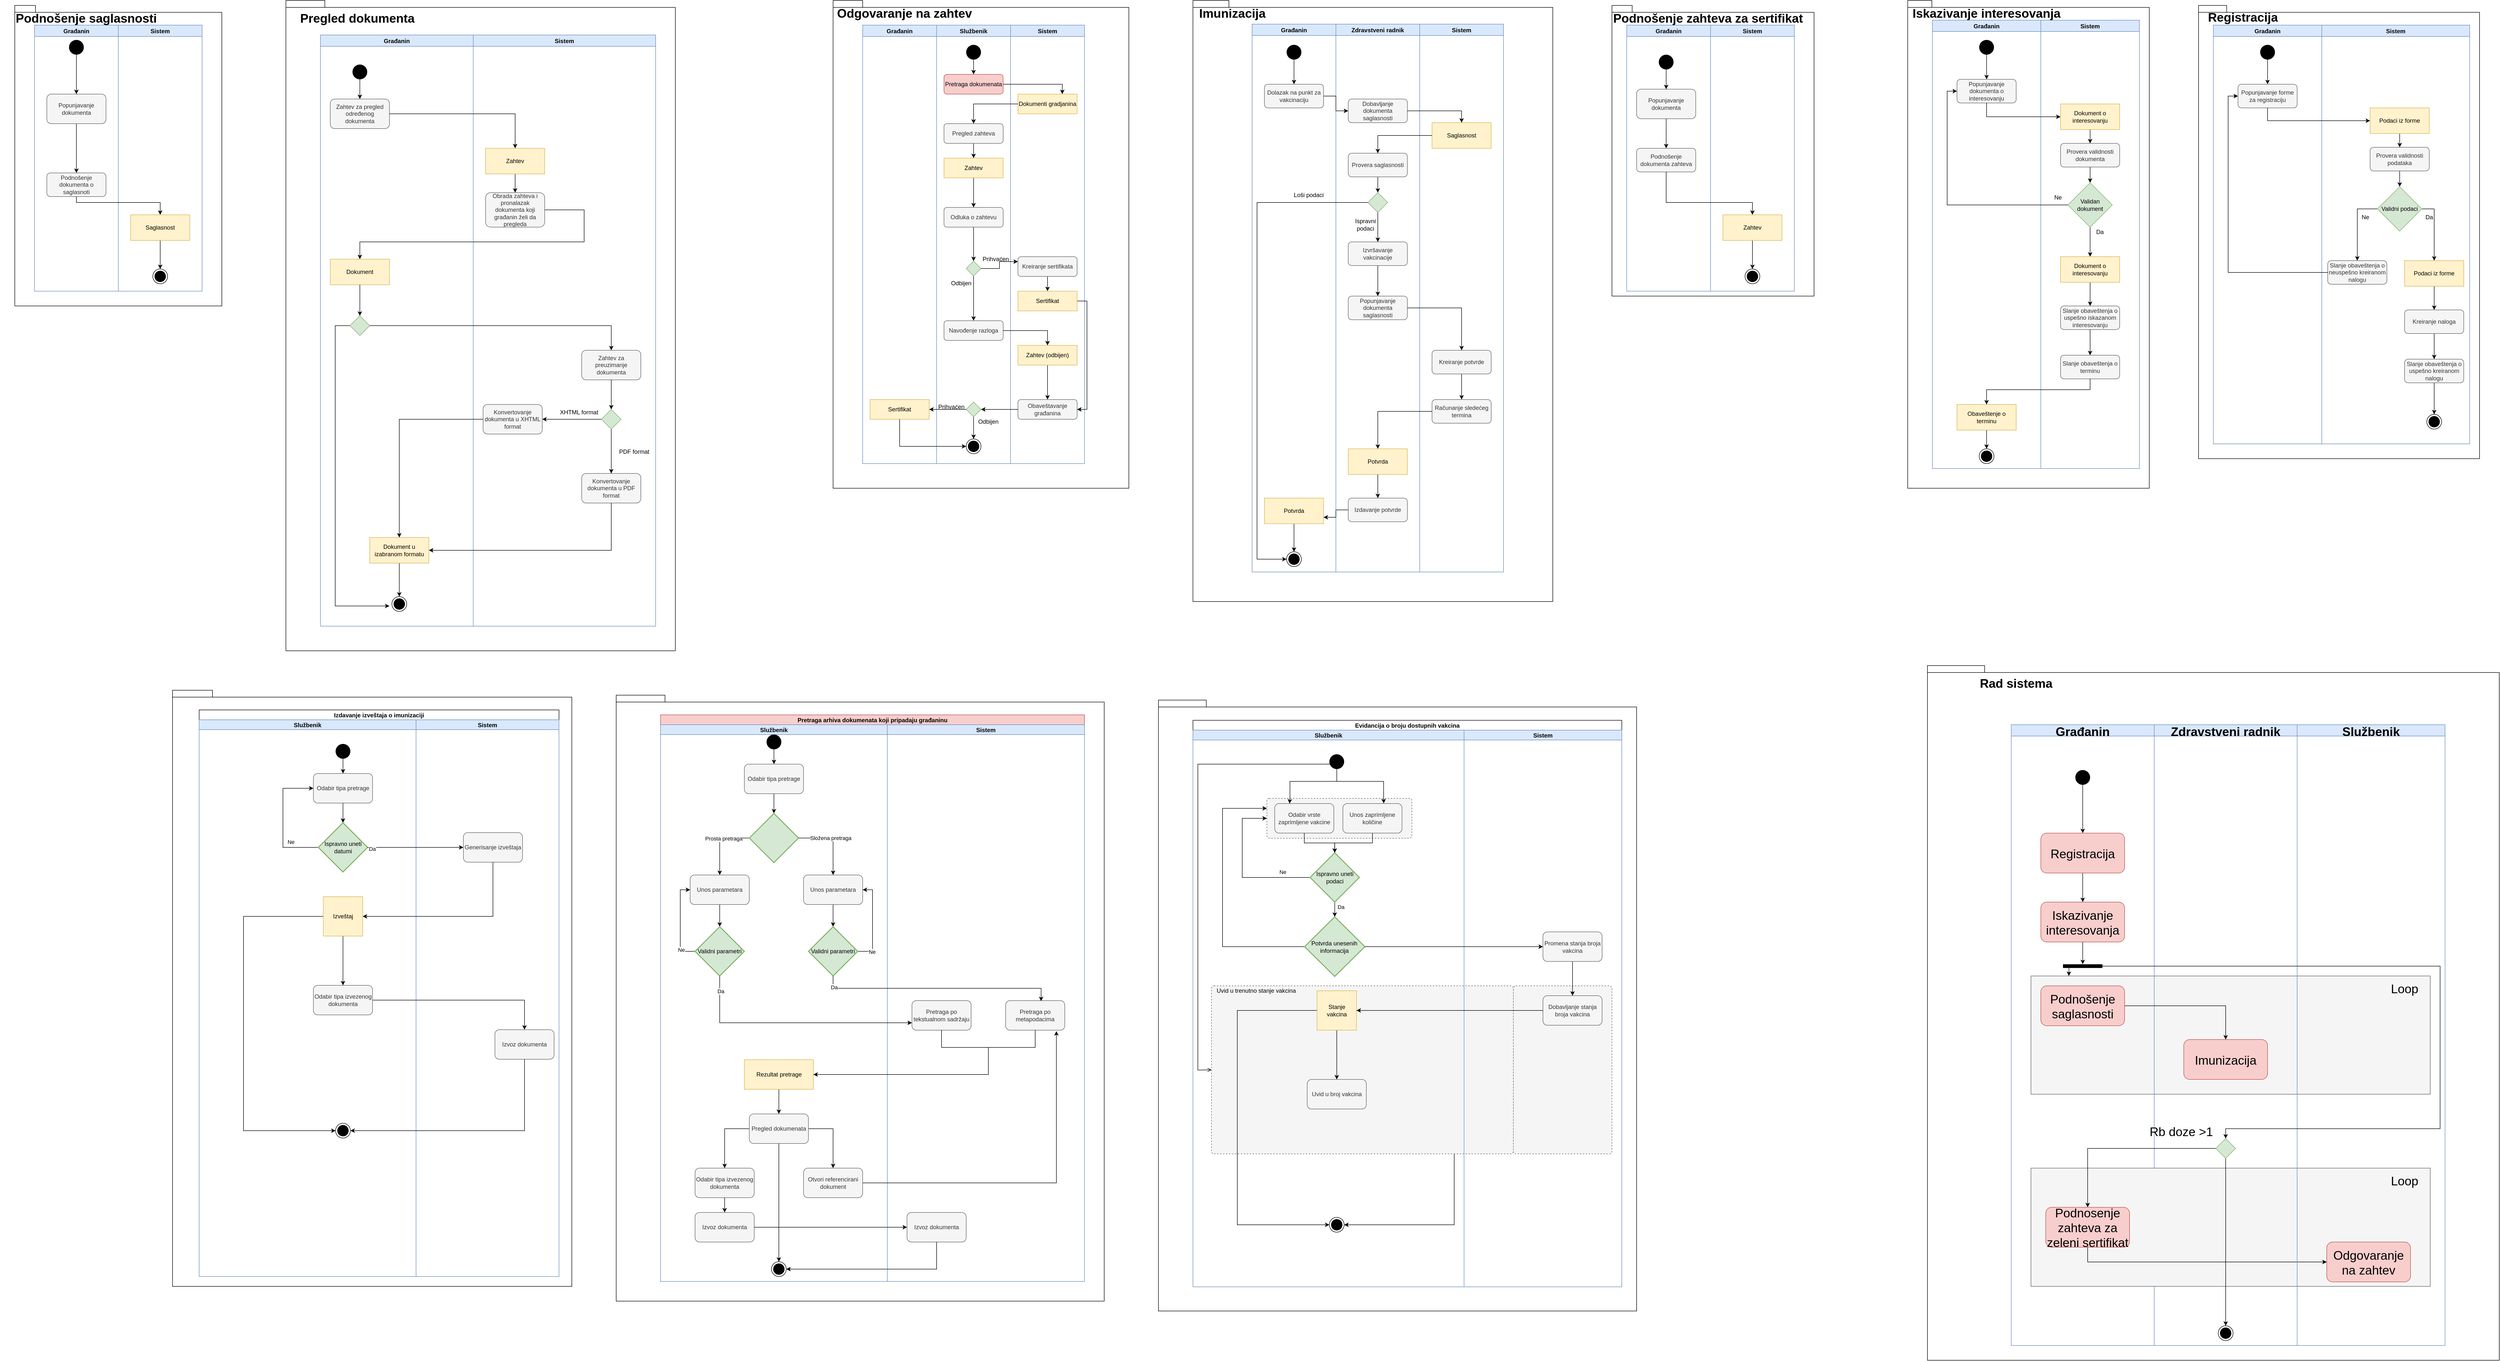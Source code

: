 <mxfile version="15.9.1" type="device"><diagram name="Page-1" id="e7e014a7-5840-1c2e-5031-d8a46d1fe8dd"><mxGraphModel dx="5798" dy="1823" grid="1" gridSize="10" guides="1" tooltips="1" connect="1" arrows="1" fold="1" page="1" pageScale="1" pageWidth="1169" pageHeight="826" background="none" math="0" shadow="0"><root><mxCell id="0"/><mxCell id="1" parent="0"/><mxCell id="LY78CCNHcyu0eAveioMz-6" style="edgeStyle=orthogonalEdgeStyle;rounded=0;orthogonalLoop=1;jettySize=auto;html=1;entryX=0.5;entryY=0;entryDx=0;entryDy=0;" edge="1" parent="1" source="LY78CCNHcyu0eAveioMz-2" target="TLcT4tQsUGokUj8-EBYy-279"><mxGeometry relative="1" as="geometry"><Array as="points"><mxPoint x="2255" y="2050"/></Array></mxGeometry></mxCell><mxCell id="TLcT4tQsUGokUj8-EBYy-271" value="" style="shape=folder;fontStyle=1;spacingTop=10;tabWidth=40;tabHeight=14;tabPosition=left;html=1;fontSize=25;" parent="1" vertex="1"><mxGeometry x="1650" y="1440" width="1160" height="1410" as="geometry"/></mxCell><mxCell id="TLcT4tQsUGokUj8-EBYy-282" value="" style="rounded=0;whiteSpace=wrap;html=1;fontSize=25;fillColor=#f5f5f5;fontColor=#333333;strokeColor=#666666;" parent="1" vertex="1"><mxGeometry x="1860" y="2070" width="810" height="240" as="geometry"/></mxCell><mxCell id="TLcT4tQsUGokUj8-EBYy-2" value="" style="shape=folder;fontStyle=1;spacingTop=10;tabWidth=40;tabHeight=14;tabPosition=left;html=1;" parent="1" vertex="1"><mxGeometry x="160" y="90" width="730" height="1220" as="geometry"/></mxCell><mxCell id="8T3zbH6DfPVyHIhBuxgy-41" value="Građanin" style="swimlane;fillColor=#dae8fc;strokeColor=#6c8ebf;" parent="1" vertex="1"><mxGeometry x="280" y="138" width="170" height="1112" as="geometry"/></mxCell><mxCell id="8T3zbH6DfPVyHIhBuxgy-67" style="edgeStyle=orthogonalEdgeStyle;rounded=0;orthogonalLoop=1;jettySize=auto;html=1;exitX=0.5;exitY=1;exitDx=0;exitDy=0;entryX=0.5;entryY=0;entryDx=0;entryDy=0;" parent="8T3zbH6DfPVyHIhBuxgy-41" source="8T3zbH6DfPVyHIhBuxgy-48" target="8T3zbH6DfPVyHIhBuxgy-49" edge="1"><mxGeometry relative="1" as="geometry"/></mxCell><mxCell id="8T3zbH6DfPVyHIhBuxgy-48" value="" style="ellipse;fillColor=#000000;strokeColor=none;" parent="8T3zbH6DfPVyHIhBuxgy-41" vertex="1"><mxGeometry x="70" y="42" width="30" height="30" as="geometry"/></mxCell><mxCell id="8T3zbH6DfPVyHIhBuxgy-49" value="Dolazak na punkt za vakcinaciju" style="rounded=1;whiteSpace=wrap;html=1;fillColor=#f5f5f5;fontColor=#333333;strokeColor=#666666;" parent="8T3zbH6DfPVyHIhBuxgy-41" vertex="1"><mxGeometry x="25" y="122" width="120" height="48" as="geometry"/></mxCell><mxCell id="8T3zbH6DfPVyHIhBuxgy-79" style="edgeStyle=orthogonalEdgeStyle;rounded=0;orthogonalLoop=1;jettySize=auto;html=1;exitX=0.5;exitY=1;exitDx=0;exitDy=0;entryX=0.5;entryY=0;entryDx=0;entryDy=0;" parent="8T3zbH6DfPVyHIhBuxgy-41" source="8T3zbH6DfPVyHIhBuxgy-63" target="8T3zbH6DfPVyHIhBuxgy-64" edge="1"><mxGeometry relative="1" as="geometry"/></mxCell><mxCell id="8T3zbH6DfPVyHIhBuxgy-63" value="Potvrda" style="rounded=0;whiteSpace=wrap;html=1;fillColor=#fff2cc;strokeColor=#d6b656;" parent="8T3zbH6DfPVyHIhBuxgy-41" vertex="1"><mxGeometry x="25" y="962" width="120" height="52" as="geometry"/></mxCell><mxCell id="8T3zbH6DfPVyHIhBuxgy-64" value="" style="ellipse;html=1;shape=endState;fillColor=#000000;strokeColor=#000000;" parent="8T3zbH6DfPVyHIhBuxgy-41" vertex="1"><mxGeometry x="70" y="1071" width="30" height="30" as="geometry"/></mxCell><mxCell id="8T3zbH6DfPVyHIhBuxgy-81" value="Loši podaci" style="text;html=1;strokeColor=none;fillColor=none;align=center;verticalAlign=middle;whiteSpace=wrap;rounded=0;" parent="8T3zbH6DfPVyHIhBuxgy-41" vertex="1"><mxGeometry x="70" y="332" width="90" height="30" as="geometry"/></mxCell><mxCell id="8T3zbH6DfPVyHIhBuxgy-42" value="Zdravstveni radnik" style="swimlane;fillColor=#dae8fc;strokeColor=#6c8ebf;" parent="1" vertex="1"><mxGeometry x="450" y="138" width="170" height="1112" as="geometry"/></mxCell><mxCell id="8T3zbH6DfPVyHIhBuxgy-51" value="Dobavljanje dokumenta saglasnosti" style="rounded=1;whiteSpace=wrap;html=1;fillColor=#f5f5f5;fontColor=#333333;strokeColor=#666666;" parent="8T3zbH6DfPVyHIhBuxgy-42" vertex="1"><mxGeometry x="25" y="152" width="120" height="48" as="geometry"/></mxCell><mxCell id="8T3zbH6DfPVyHIhBuxgy-71" style="edgeStyle=orthogonalEdgeStyle;rounded=0;orthogonalLoop=1;jettySize=auto;html=1;exitX=0.5;exitY=1;exitDx=0;exitDy=0;entryX=0.5;entryY=0;entryDx=0;entryDy=0;" parent="8T3zbH6DfPVyHIhBuxgy-42" source="8T3zbH6DfPVyHIhBuxgy-53" target="8T3zbH6DfPVyHIhBuxgy-54" edge="1"><mxGeometry relative="1" as="geometry"/></mxCell><mxCell id="8T3zbH6DfPVyHIhBuxgy-53" value="Provera saglasnosti" style="rounded=1;whiteSpace=wrap;html=1;fillColor=#f5f5f5;fontColor=#333333;strokeColor=#666666;" parent="8T3zbH6DfPVyHIhBuxgy-42" vertex="1"><mxGeometry x="25" y="262" width="120" height="48" as="geometry"/></mxCell><mxCell id="8T3zbH6DfPVyHIhBuxgy-72" style="edgeStyle=orthogonalEdgeStyle;rounded=0;orthogonalLoop=1;jettySize=auto;html=1;exitX=0.5;exitY=1;exitDx=0;exitDy=0;entryX=0.5;entryY=0;entryDx=0;entryDy=0;" parent="8T3zbH6DfPVyHIhBuxgy-42" source="8T3zbH6DfPVyHIhBuxgy-54" target="8T3zbH6DfPVyHIhBuxgy-56" edge="1"><mxGeometry relative="1" as="geometry"/></mxCell><mxCell id="8T3zbH6DfPVyHIhBuxgy-54" value="" style="rhombus;whiteSpace=wrap;html=1;fillColor=#d5e8d4;strokeColor=#82b366;" parent="8T3zbH6DfPVyHIhBuxgy-42" vertex="1"><mxGeometry x="65" y="342" width="40" height="40" as="geometry"/></mxCell><mxCell id="8T3zbH6DfPVyHIhBuxgy-73" style="edgeStyle=orthogonalEdgeStyle;rounded=0;orthogonalLoop=1;jettySize=auto;html=1;exitX=0.5;exitY=1;exitDx=0;exitDy=0;entryX=0.5;entryY=0;entryDx=0;entryDy=0;" parent="8T3zbH6DfPVyHIhBuxgy-42" source="8T3zbH6DfPVyHIhBuxgy-56" target="8T3zbH6DfPVyHIhBuxgy-58" edge="1"><mxGeometry relative="1" as="geometry"/></mxCell><mxCell id="8T3zbH6DfPVyHIhBuxgy-56" value="Izvršavanje vakcinacije" style="rounded=1;whiteSpace=wrap;html=1;fillColor=#f5f5f5;fontColor=#333333;strokeColor=#666666;" parent="8T3zbH6DfPVyHIhBuxgy-42" vertex="1"><mxGeometry x="25" y="442" width="120" height="48" as="geometry"/></mxCell><mxCell id="8T3zbH6DfPVyHIhBuxgy-58" value="Popunjavanje dokumenta saglasnosti" style="rounded=1;whiteSpace=wrap;html=1;fillColor=#f5f5f5;fontColor=#333333;strokeColor=#666666;" parent="8T3zbH6DfPVyHIhBuxgy-42" vertex="1"><mxGeometry x="25" y="552" width="120" height="48" as="geometry"/></mxCell><mxCell id="8T3zbH6DfPVyHIhBuxgy-77" style="edgeStyle=orthogonalEdgeStyle;rounded=0;orthogonalLoop=1;jettySize=auto;html=1;exitX=0.5;exitY=1;exitDx=0;exitDy=0;entryX=0.5;entryY=0;entryDx=0;entryDy=0;" parent="8T3zbH6DfPVyHIhBuxgy-42" source="8T3zbH6DfPVyHIhBuxgy-61" target="8T3zbH6DfPVyHIhBuxgy-62" edge="1"><mxGeometry relative="1" as="geometry"/></mxCell><mxCell id="8T3zbH6DfPVyHIhBuxgy-61" value="Potvrda" style="rounded=0;whiteSpace=wrap;html=1;fillColor=#fff2cc;strokeColor=#d6b656;" parent="8T3zbH6DfPVyHIhBuxgy-42" vertex="1"><mxGeometry x="25" y="862" width="120" height="52" as="geometry"/></mxCell><mxCell id="8T3zbH6DfPVyHIhBuxgy-62" value="Izdavanje potvrde" style="rounded=1;whiteSpace=wrap;html=1;fillColor=#f5f5f5;fontColor=#333333;strokeColor=#666666;" parent="8T3zbH6DfPVyHIhBuxgy-42" vertex="1"><mxGeometry x="25" y="962" width="120" height="48" as="geometry"/></mxCell><mxCell id="8T3zbH6DfPVyHIhBuxgy-82" value="Ispravni &lt;br&gt;podaci" style="text;html=1;strokeColor=none;fillColor=none;align=center;verticalAlign=middle;whiteSpace=wrap;rounded=0;" parent="8T3zbH6DfPVyHIhBuxgy-42" vertex="1"><mxGeometry x="15" y="392" width="90" height="30" as="geometry"/></mxCell><mxCell id="8T3zbH6DfPVyHIhBuxgy-43" value="Sistem" style="swimlane;startSize=23;fillColor=#dae8fc;strokeColor=#6c8ebf;" parent="1" vertex="1"><mxGeometry x="620" y="138" width="170" height="1112" as="geometry"/></mxCell><mxCell id="8T3zbH6DfPVyHIhBuxgy-52" value="Saglasnost" style="rounded=0;whiteSpace=wrap;html=1;fillColor=#fff2cc;strokeColor=#d6b656;" parent="8T3zbH6DfPVyHIhBuxgy-43" vertex="1"><mxGeometry x="25" y="200" width="120" height="52" as="geometry"/></mxCell><mxCell id="8T3zbH6DfPVyHIhBuxgy-75" style="edgeStyle=orthogonalEdgeStyle;rounded=0;orthogonalLoop=1;jettySize=auto;html=1;exitX=0.5;exitY=1;exitDx=0;exitDy=0;" parent="8T3zbH6DfPVyHIhBuxgy-43" source="8T3zbH6DfPVyHIhBuxgy-59" target="8T3zbH6DfPVyHIhBuxgy-60" edge="1"><mxGeometry relative="1" as="geometry"/></mxCell><mxCell id="8T3zbH6DfPVyHIhBuxgy-59" value="Kreiranje potvrde" style="rounded=1;whiteSpace=wrap;html=1;fillColor=#f5f5f5;fontColor=#333333;strokeColor=#666666;" parent="8T3zbH6DfPVyHIhBuxgy-43" vertex="1"><mxGeometry x="25" y="662" width="120" height="48" as="geometry"/></mxCell><mxCell id="8T3zbH6DfPVyHIhBuxgy-60" value="Računanje sledećeg termina" style="rounded=1;whiteSpace=wrap;html=1;fillColor=#f5f5f5;fontColor=#333333;strokeColor=#666666;" parent="8T3zbH6DfPVyHIhBuxgy-43" vertex="1"><mxGeometry x="25" y="762" width="120" height="48" as="geometry"/></mxCell><mxCell id="8T3zbH6DfPVyHIhBuxgy-68" style="edgeStyle=orthogonalEdgeStyle;rounded=0;orthogonalLoop=1;jettySize=auto;html=1;exitX=1;exitY=0.5;exitDx=0;exitDy=0;" parent="1" source="8T3zbH6DfPVyHIhBuxgy-49" target="8T3zbH6DfPVyHIhBuxgy-51" edge="1"><mxGeometry relative="1" as="geometry"/></mxCell><mxCell id="8T3zbH6DfPVyHIhBuxgy-69" style="edgeStyle=orthogonalEdgeStyle;rounded=0;orthogonalLoop=1;jettySize=auto;html=1;exitX=1;exitY=0.5;exitDx=0;exitDy=0;entryX=0.5;entryY=0;entryDx=0;entryDy=0;" parent="1" source="8T3zbH6DfPVyHIhBuxgy-51" target="8T3zbH6DfPVyHIhBuxgy-52" edge="1"><mxGeometry relative="1" as="geometry"/></mxCell><mxCell id="8T3zbH6DfPVyHIhBuxgy-70" style="edgeStyle=orthogonalEdgeStyle;rounded=0;orthogonalLoop=1;jettySize=auto;html=1;exitX=0;exitY=0.5;exitDx=0;exitDy=0;entryX=0.5;entryY=0;entryDx=0;entryDy=0;" parent="1" source="8T3zbH6DfPVyHIhBuxgy-52" target="8T3zbH6DfPVyHIhBuxgy-53" edge="1"><mxGeometry relative="1" as="geometry"/></mxCell><mxCell id="8T3zbH6DfPVyHIhBuxgy-74" style="edgeStyle=orthogonalEdgeStyle;rounded=0;orthogonalLoop=1;jettySize=auto;html=1;exitX=1;exitY=0.5;exitDx=0;exitDy=0;entryX=0.5;entryY=0;entryDx=0;entryDy=0;" parent="1" source="8T3zbH6DfPVyHIhBuxgy-58" target="8T3zbH6DfPVyHIhBuxgy-59" edge="1"><mxGeometry relative="1" as="geometry"/></mxCell><mxCell id="8T3zbH6DfPVyHIhBuxgy-76" style="edgeStyle=orthogonalEdgeStyle;rounded=0;orthogonalLoop=1;jettySize=auto;html=1;exitX=0;exitY=0.5;exitDx=0;exitDy=0;entryX=0.5;entryY=0;entryDx=0;entryDy=0;" parent="1" source="8T3zbH6DfPVyHIhBuxgy-60" target="8T3zbH6DfPVyHIhBuxgy-61" edge="1"><mxGeometry relative="1" as="geometry"/></mxCell><mxCell id="8T3zbH6DfPVyHIhBuxgy-78" style="edgeStyle=orthogonalEdgeStyle;rounded=0;orthogonalLoop=1;jettySize=auto;html=1;exitX=0;exitY=0.5;exitDx=0;exitDy=0;entryX=1;entryY=0.75;entryDx=0;entryDy=0;" parent="1" source="8T3zbH6DfPVyHIhBuxgy-62" target="8T3zbH6DfPVyHIhBuxgy-63" edge="1"><mxGeometry relative="1" as="geometry"/></mxCell><mxCell id="8T3zbH6DfPVyHIhBuxgy-80" style="edgeStyle=orthogonalEdgeStyle;rounded=0;orthogonalLoop=1;jettySize=auto;html=1;exitX=0;exitY=0.5;exitDx=0;exitDy=0;entryX=0;entryY=0.5;entryDx=0;entryDy=0;" parent="1" source="8T3zbH6DfPVyHIhBuxgy-54" target="8T3zbH6DfPVyHIhBuxgy-64" edge="1"><mxGeometry relative="1" as="geometry"><Array as="points"><mxPoint x="290" y="500"/><mxPoint x="290" y="1224"/></Array></mxGeometry></mxCell><mxCell id="TLcT4tQsUGokUj8-EBYy-3" value="&lt;font style=&quot;font-size: 25px&quot;&gt;&lt;b&gt;Imunizacija&lt;/b&gt;&lt;/font&gt;" style="text;html=1;strokeColor=none;fillColor=none;align=center;verticalAlign=middle;whiteSpace=wrap;rounded=0;" parent="1" vertex="1"><mxGeometry x="210" y="100" width="60" height="30" as="geometry"/></mxCell><mxCell id="TLcT4tQsUGokUj8-EBYy-4" value="" style="shape=folder;fontStyle=1;spacingTop=10;tabWidth=40;tabHeight=14;tabPosition=left;html=1;" parent="1" vertex="1"><mxGeometry x="-570" y="90" width="600" height="990" as="geometry"/></mxCell><mxCell id="TLcT4tQsUGokUj8-EBYy-5" value="Službenik" style="swimlane;fillColor=#dae8fc;strokeColor=#6c8ebf;" parent="1" vertex="1"><mxGeometry x="-360" y="140" width="150" height="890" as="geometry"/></mxCell><mxCell id="TLcT4tQsUGokUj8-EBYy-6" style="edgeStyle=orthogonalEdgeStyle;rounded=0;orthogonalLoop=1;jettySize=auto;html=1;exitX=0.5;exitY=1;exitDx=0;exitDy=0;" parent="TLcT4tQsUGokUj8-EBYy-5" source="TLcT4tQsUGokUj8-EBYy-7" target="TLcT4tQsUGokUj8-EBYy-8" edge="1"><mxGeometry relative="1" as="geometry"/></mxCell><mxCell id="TLcT4tQsUGokUj8-EBYy-7" value="" style="ellipse;fillColor=#000000;strokeColor=none;" parent="TLcT4tQsUGokUj8-EBYy-5" vertex="1"><mxGeometry x="60" y="40" width="30" height="30" as="geometry"/></mxCell><mxCell id="TLcT4tQsUGokUj8-EBYy-8" value="Pretraga dokumenata" style="rounded=1;whiteSpace=wrap;html=1;fillColor=#f8cecc;strokeColor=#b85450;" parent="TLcT4tQsUGokUj8-EBYy-5" vertex="1"><mxGeometry x="15" y="100" width="120" height="40" as="geometry"/></mxCell><mxCell id="TLcT4tQsUGokUj8-EBYy-9" style="edgeStyle=orthogonalEdgeStyle;rounded=0;orthogonalLoop=1;jettySize=auto;html=1;exitX=0.5;exitY=1;exitDx=0;exitDy=0;entryX=0.5;entryY=0;entryDx=0;entryDy=0;" parent="TLcT4tQsUGokUj8-EBYy-5" source="TLcT4tQsUGokUj8-EBYy-10" target="TLcT4tQsUGokUj8-EBYy-16" edge="1"><mxGeometry relative="1" as="geometry"/></mxCell><mxCell id="TLcT4tQsUGokUj8-EBYy-10" value="Pregled zahteva" style="rounded=1;whiteSpace=wrap;html=1;fillColor=#f5f5f5;fontColor=#333333;strokeColor=#666666;" parent="TLcT4tQsUGokUj8-EBYy-5" vertex="1"><mxGeometry x="15" y="200" width="120" height="40" as="geometry"/></mxCell><mxCell id="TLcT4tQsUGokUj8-EBYy-11" style="edgeStyle=orthogonalEdgeStyle;rounded=0;orthogonalLoop=1;jettySize=auto;html=1;exitX=0.5;exitY=1;exitDx=0;exitDy=0;" parent="TLcT4tQsUGokUj8-EBYy-5" source="TLcT4tQsUGokUj8-EBYy-12" target="TLcT4tQsUGokUj8-EBYy-14" edge="1"><mxGeometry relative="1" as="geometry"/></mxCell><mxCell id="TLcT4tQsUGokUj8-EBYy-12" value="Odluka o zahtevu" style="rounded=1;whiteSpace=wrap;html=1;fillColor=#f5f5f5;fontColor=#333333;strokeColor=#666666;" parent="TLcT4tQsUGokUj8-EBYy-5" vertex="1"><mxGeometry x="15" y="370" width="120" height="40" as="geometry"/></mxCell><mxCell id="TLcT4tQsUGokUj8-EBYy-13" style="edgeStyle=orthogonalEdgeStyle;rounded=0;orthogonalLoop=1;jettySize=auto;html=1;exitX=0.5;exitY=1;exitDx=0;exitDy=0;entryX=0.5;entryY=0;entryDx=0;entryDy=0;" parent="TLcT4tQsUGokUj8-EBYy-5" source="TLcT4tQsUGokUj8-EBYy-14" target="TLcT4tQsUGokUj8-EBYy-17" edge="1"><mxGeometry relative="1" as="geometry"/></mxCell><mxCell id="TLcT4tQsUGokUj8-EBYy-14" value="" style="rhombus;whiteSpace=wrap;html=1;fillColor=#d5e8d4;strokeColor=#82b366;" parent="TLcT4tQsUGokUj8-EBYy-5" vertex="1"><mxGeometry x="60" y="479" width="30" height="30" as="geometry"/></mxCell><mxCell id="TLcT4tQsUGokUj8-EBYy-15" style="edgeStyle=orthogonalEdgeStyle;rounded=0;orthogonalLoop=1;jettySize=auto;html=1;exitX=0.5;exitY=1;exitDx=0;exitDy=0;" parent="TLcT4tQsUGokUj8-EBYy-5" source="TLcT4tQsUGokUj8-EBYy-16" target="TLcT4tQsUGokUj8-EBYy-12" edge="1"><mxGeometry relative="1" as="geometry"/></mxCell><mxCell id="TLcT4tQsUGokUj8-EBYy-16" value="Zahtev" style="rounded=0;whiteSpace=wrap;html=1;fillColor=#fff2cc;strokeColor=#d6b656;" parent="TLcT4tQsUGokUj8-EBYy-5" vertex="1"><mxGeometry x="15" y="270" width="120" height="40" as="geometry"/></mxCell><mxCell id="TLcT4tQsUGokUj8-EBYy-17" value="Navođenje razloga" style="rounded=1;whiteSpace=wrap;html=1;fillColor=#f5f5f5;fontColor=#333333;strokeColor=#666666;" parent="TLcT4tQsUGokUj8-EBYy-5" vertex="1"><mxGeometry x="15" y="600" width="120" height="40" as="geometry"/></mxCell><mxCell id="TLcT4tQsUGokUj8-EBYy-18" value="" style="ellipse;html=1;shape=endState;fillColor=#000000;strokeColor=#000000;" parent="TLcT4tQsUGokUj8-EBYy-5" vertex="1"><mxGeometry x="60" y="840" width="30" height="30" as="geometry"/></mxCell><mxCell id="TLcT4tQsUGokUj8-EBYy-19" style="edgeStyle=orthogonalEdgeStyle;rounded=0;orthogonalLoop=1;jettySize=auto;html=1;exitX=0.5;exitY=1;exitDx=0;exitDy=0;entryX=0.5;entryY=0;entryDx=0;entryDy=0;" parent="TLcT4tQsUGokUj8-EBYy-5" source="TLcT4tQsUGokUj8-EBYy-20" target="TLcT4tQsUGokUj8-EBYy-18" edge="1"><mxGeometry relative="1" as="geometry"/></mxCell><mxCell id="TLcT4tQsUGokUj8-EBYy-20" value="" style="rhombus;whiteSpace=wrap;html=1;fillColor=#d5e8d4;strokeColor=#82b366;" parent="TLcT4tQsUGokUj8-EBYy-5" vertex="1"><mxGeometry x="60" y="765" width="30" height="30" as="geometry"/></mxCell><mxCell id="TLcT4tQsUGokUj8-EBYy-21" value="Prihvaćen" style="text;html=1;strokeColor=none;fillColor=none;align=center;verticalAlign=middle;whiteSpace=wrap;rounded=0;" parent="TLcT4tQsUGokUj8-EBYy-5" vertex="1"><mxGeometry y="760" width="60" height="30" as="geometry"/></mxCell><mxCell id="TLcT4tQsUGokUj8-EBYy-22" value="Odbijen" style="text;html=1;strokeColor=none;fillColor=none;align=center;verticalAlign=middle;whiteSpace=wrap;rounded=0;" parent="TLcT4tQsUGokUj8-EBYy-5" vertex="1"><mxGeometry x="75" y="790" width="60" height="30" as="geometry"/></mxCell><mxCell id="TLcT4tQsUGokUj8-EBYy-23" value="Prihvaćen" style="text;html=1;strokeColor=none;fillColor=none;align=center;verticalAlign=middle;whiteSpace=wrap;rounded=0;" parent="TLcT4tQsUGokUj8-EBYy-5" vertex="1"><mxGeometry x="90" y="460" width="60" height="30" as="geometry"/></mxCell><mxCell id="TLcT4tQsUGokUj8-EBYy-24" value="Odbijen" style="text;html=1;strokeColor=none;fillColor=none;align=center;verticalAlign=middle;whiteSpace=wrap;rounded=0;" parent="TLcT4tQsUGokUj8-EBYy-5" vertex="1"><mxGeometry x="20" y="509" width="60" height="30" as="geometry"/></mxCell><mxCell id="TLcT4tQsUGokUj8-EBYy-25" value="Sistem" style="swimlane;fillColor=#dae8fc;strokeColor=#6c8ebf;" parent="1" vertex="1"><mxGeometry x="-210" y="140" width="150" height="890" as="geometry"/></mxCell><mxCell id="TLcT4tQsUGokUj8-EBYy-26" value="Dokumenti gradjanina" style="rounded=0;whiteSpace=wrap;html=1;fillColor=#fff2cc;strokeColor=#d6b656;" parent="TLcT4tQsUGokUj8-EBYy-25" vertex="1"><mxGeometry x="15" y="140" width="120" height="40" as="geometry"/></mxCell><mxCell id="TLcT4tQsUGokUj8-EBYy-27" style="edgeStyle=orthogonalEdgeStyle;rounded=0;orthogonalLoop=1;jettySize=auto;html=1;exitX=0.5;exitY=1;exitDx=0;exitDy=0;entryX=0.5;entryY=0;entryDx=0;entryDy=0;" parent="TLcT4tQsUGokUj8-EBYy-25" source="TLcT4tQsUGokUj8-EBYy-28" target="TLcT4tQsUGokUj8-EBYy-29" edge="1"><mxGeometry relative="1" as="geometry"/></mxCell><mxCell id="TLcT4tQsUGokUj8-EBYy-28" value="Zahtev (odbijen)" style="rounded=0;whiteSpace=wrap;html=1;fillColor=#fff2cc;strokeColor=#d6b656;" parent="TLcT4tQsUGokUj8-EBYy-25" vertex="1"><mxGeometry x="15" y="650" width="120" height="40" as="geometry"/></mxCell><mxCell id="TLcT4tQsUGokUj8-EBYy-29" value="Obaveštavanje građanina" style="rounded=1;whiteSpace=wrap;html=1;fillColor=#f5f5f5;fontColor=#333333;strokeColor=#666666;" parent="TLcT4tQsUGokUj8-EBYy-25" vertex="1"><mxGeometry x="15" y="760" width="120" height="40" as="geometry"/></mxCell><mxCell id="TLcT4tQsUGokUj8-EBYy-30" style="edgeStyle=orthogonalEdgeStyle;rounded=0;orthogonalLoop=1;jettySize=auto;html=1;exitX=0.5;exitY=1;exitDx=0;exitDy=0;entryX=0.5;entryY=0;entryDx=0;entryDy=0;" parent="TLcT4tQsUGokUj8-EBYy-25" source="TLcT4tQsUGokUj8-EBYy-31" target="TLcT4tQsUGokUj8-EBYy-33" edge="1"><mxGeometry relative="1" as="geometry"/></mxCell><mxCell id="TLcT4tQsUGokUj8-EBYy-31" value="Kreiranje sertifikata" style="rounded=1;whiteSpace=wrap;html=1;fillColor=#f5f5f5;fontColor=#333333;strokeColor=#666666;" parent="TLcT4tQsUGokUj8-EBYy-25" vertex="1"><mxGeometry x="15" y="470" width="120" height="40" as="geometry"/></mxCell><mxCell id="TLcT4tQsUGokUj8-EBYy-32" style="edgeStyle=orthogonalEdgeStyle;rounded=0;orthogonalLoop=1;jettySize=auto;html=1;exitX=1;exitY=0.5;exitDx=0;exitDy=0;entryX=1;entryY=0.5;entryDx=0;entryDy=0;" parent="TLcT4tQsUGokUj8-EBYy-25" source="TLcT4tQsUGokUj8-EBYy-33" target="TLcT4tQsUGokUj8-EBYy-29" edge="1"><mxGeometry relative="1" as="geometry"/></mxCell><mxCell id="TLcT4tQsUGokUj8-EBYy-33" value="Sertifikat" style="rounded=0;whiteSpace=wrap;html=1;fillColor=#fff2cc;strokeColor=#d6b656;" parent="TLcT4tQsUGokUj8-EBYy-25" vertex="1"><mxGeometry x="15" y="540" width="120" height="40" as="geometry"/></mxCell><mxCell id="TLcT4tQsUGokUj8-EBYy-34" value="Građanin" style="swimlane;fillColor=#dae8fc;strokeColor=#6c8ebf;" parent="1" vertex="1"><mxGeometry x="-510" y="140" width="150" height="890" as="geometry"/></mxCell><mxCell id="TLcT4tQsUGokUj8-EBYy-35" value="Sertifikat" style="rounded=0;whiteSpace=wrap;html=1;fillColor=#fff2cc;strokeColor=#d6b656;" parent="TLcT4tQsUGokUj8-EBYy-34" vertex="1"><mxGeometry x="15" y="760" width="120" height="40" as="geometry"/></mxCell><mxCell id="TLcT4tQsUGokUj8-EBYy-36" style="edgeStyle=orthogonalEdgeStyle;rounded=0;orthogonalLoop=1;jettySize=auto;html=1;exitX=1;exitY=0.5;exitDx=0;exitDy=0;entryX=0.75;entryY=0;entryDx=0;entryDy=0;" parent="1" source="TLcT4tQsUGokUj8-EBYy-8" target="TLcT4tQsUGokUj8-EBYy-26" edge="1"><mxGeometry relative="1" as="geometry"/></mxCell><mxCell id="TLcT4tQsUGokUj8-EBYy-37" style="edgeStyle=orthogonalEdgeStyle;rounded=0;orthogonalLoop=1;jettySize=auto;html=1;exitX=0;exitY=0.5;exitDx=0;exitDy=0;entryX=0.5;entryY=0;entryDx=0;entryDy=0;" parent="1" source="TLcT4tQsUGokUj8-EBYy-26" target="TLcT4tQsUGokUj8-EBYy-10" edge="1"><mxGeometry relative="1" as="geometry"/></mxCell><mxCell id="TLcT4tQsUGokUj8-EBYy-38" style="edgeStyle=orthogonalEdgeStyle;rounded=0;orthogonalLoop=1;jettySize=auto;html=1;exitX=1;exitY=0.5;exitDx=0;exitDy=0;entryX=0;entryY=0.25;entryDx=0;entryDy=0;" parent="1" source="TLcT4tQsUGokUj8-EBYy-14" target="TLcT4tQsUGokUj8-EBYy-31" edge="1"><mxGeometry relative="1" as="geometry"/></mxCell><mxCell id="TLcT4tQsUGokUj8-EBYy-39" style="edgeStyle=orthogonalEdgeStyle;rounded=0;orthogonalLoop=1;jettySize=auto;html=1;exitX=1;exitY=0.5;exitDx=0;exitDy=0;" parent="1" source="TLcT4tQsUGokUj8-EBYy-17" target="TLcT4tQsUGokUj8-EBYy-28" edge="1"><mxGeometry relative="1" as="geometry"/></mxCell><mxCell id="TLcT4tQsUGokUj8-EBYy-40" style="edgeStyle=orthogonalEdgeStyle;rounded=0;orthogonalLoop=1;jettySize=auto;html=1;exitX=0;exitY=0.5;exitDx=0;exitDy=0;entryX=1;entryY=0.5;entryDx=0;entryDy=0;" parent="1" source="TLcT4tQsUGokUj8-EBYy-29" target="TLcT4tQsUGokUj8-EBYy-20" edge="1"><mxGeometry relative="1" as="geometry"/></mxCell><mxCell id="TLcT4tQsUGokUj8-EBYy-41" style="edgeStyle=orthogonalEdgeStyle;rounded=0;orthogonalLoop=1;jettySize=auto;html=1;exitX=0;exitY=0.5;exitDx=0;exitDy=0;" parent="1" source="TLcT4tQsUGokUj8-EBYy-20" target="TLcT4tQsUGokUj8-EBYy-35" edge="1"><mxGeometry relative="1" as="geometry"/></mxCell><mxCell id="TLcT4tQsUGokUj8-EBYy-42" style="edgeStyle=orthogonalEdgeStyle;rounded=0;orthogonalLoop=1;jettySize=auto;html=1;exitX=0.5;exitY=1;exitDx=0;exitDy=0;entryX=0;entryY=0.5;entryDx=0;entryDy=0;" parent="1" source="TLcT4tQsUGokUj8-EBYy-35" target="TLcT4tQsUGokUj8-EBYy-18" edge="1"><mxGeometry relative="1" as="geometry"/></mxCell><mxCell id="TLcT4tQsUGokUj8-EBYy-43" value="&lt;font style=&quot;font-size: 25px&quot;&gt;&lt;b&gt;Odgovaranje na zahtev&lt;/b&gt;&lt;/font&gt;" style="text;html=1;strokeColor=none;fillColor=none;align=center;verticalAlign=middle;whiteSpace=wrap;rounded=0;" parent="1" vertex="1"><mxGeometry x="-600" y="100" width="350" height="30" as="geometry"/></mxCell><mxCell id="TLcT4tQsUGokUj8-EBYy-44" value="" style="shape=folder;fontStyle=1;spacingTop=10;tabWidth=40;tabHeight=14;tabPosition=left;html=1;" parent="1" vertex="1"><mxGeometry x="-1680" y="90" width="790" height="1320" as="geometry"/></mxCell><mxCell id="TLcT4tQsUGokUj8-EBYy-45" value="Građanin" style="swimlane;fillColor=#dae8fc;strokeColor=#6c8ebf;" parent="1" vertex="1"><mxGeometry x="-1610" y="160" width="310" height="1200" as="geometry"/></mxCell><mxCell id="TLcT4tQsUGokUj8-EBYy-46" value="Zahtev za pregled određenog dokumenta" style="rounded=1;whiteSpace=wrap;html=1;fillColor=#f5f5f5;fontColor=#333333;strokeColor=#666666;" parent="TLcT4tQsUGokUj8-EBYy-45" vertex="1"><mxGeometry x="20" y="130" width="120" height="60" as="geometry"/></mxCell><mxCell id="TLcT4tQsUGokUj8-EBYy-47" style="edgeStyle=orthogonalEdgeStyle;rounded=0;orthogonalLoop=1;jettySize=auto;html=1;entryX=0.5;entryY=0;entryDx=0;entryDy=0;" parent="TLcT4tQsUGokUj8-EBYy-45" source="TLcT4tQsUGokUj8-EBYy-48" target="TLcT4tQsUGokUj8-EBYy-46" edge="1"><mxGeometry relative="1" as="geometry"/></mxCell><mxCell id="TLcT4tQsUGokUj8-EBYy-48" value="" style="ellipse;fillColor=#000000;strokeColor=none;" parent="TLcT4tQsUGokUj8-EBYy-45" vertex="1"><mxGeometry x="65" y="60" width="30" height="30" as="geometry"/></mxCell><mxCell id="TLcT4tQsUGokUj8-EBYy-49" value="Dokument" style="rounded=0;whiteSpace=wrap;html=1;fillColor=#fff2cc;strokeColor=#d6b656;" parent="TLcT4tQsUGokUj8-EBYy-45" vertex="1"><mxGeometry x="20" y="455" width="120" height="52" as="geometry"/></mxCell><mxCell id="TLcT4tQsUGokUj8-EBYy-52" style="edgeStyle=orthogonalEdgeStyle;rounded=0;orthogonalLoop=1;jettySize=auto;html=1;entryX=0.5;entryY=0;entryDx=0;entryDy=0;strokeWidth=1;" parent="TLcT4tQsUGokUj8-EBYy-45" source="TLcT4tQsUGokUj8-EBYy-53" target="TLcT4tQsUGokUj8-EBYy-54" edge="1"><mxGeometry relative="1" as="geometry"/></mxCell><mxCell id="TLcT4tQsUGokUj8-EBYy-53" value="Dokument u izabranom formatu" style="rounded=0;whiteSpace=wrap;html=1;fillColor=#fff2cc;strokeColor=#d6b656;" parent="TLcT4tQsUGokUj8-EBYy-45" vertex="1"><mxGeometry x="100" y="1020" width="120" height="52" as="geometry"/></mxCell><mxCell id="TLcT4tQsUGokUj8-EBYy-54" value="" style="ellipse;html=1;shape=endState;fillColor=#000000;strokeColor=#000000;" parent="TLcT4tQsUGokUj8-EBYy-45" vertex="1"><mxGeometry x="145" y="1140" width="30" height="30" as="geometry"/></mxCell><mxCell id="TLcT4tQsUGokUj8-EBYy-55" style="edgeStyle=orthogonalEdgeStyle;rounded=0;orthogonalLoop=1;jettySize=auto;html=1;exitX=0;exitY=0.5;exitDx=0;exitDy=0;" parent="TLcT4tQsUGokUj8-EBYy-45" source="TLcT4tQsUGokUj8-EBYy-267" edge="1"><mxGeometry relative="1" as="geometry"><mxPoint x="140" y="1159" as="targetPoint"/><mxPoint x="40" y="580" as="sourcePoint"/><Array as="points"><mxPoint x="30" y="590"/><mxPoint x="30" y="1159"/></Array></mxGeometry></mxCell><mxCell id="TLcT4tQsUGokUj8-EBYy-267" value="" style="rhombus;whiteSpace=wrap;html=1;fillColor=#d5e8d4;strokeColor=#82b366;" parent="TLcT4tQsUGokUj8-EBYy-45" vertex="1"><mxGeometry x="60" y="570" width="40" height="40" as="geometry"/></mxCell><mxCell id="TLcT4tQsUGokUj8-EBYy-56" value="Sistem" style="swimlane;startSize=23;fillColor=#dae8fc;strokeColor=#6c8ebf;" parent="1" vertex="1"><mxGeometry x="-1300" y="160" width="370" height="1200" as="geometry"/></mxCell><mxCell id="TLcT4tQsUGokUj8-EBYy-57" value="" style="edgeStyle=orthogonalEdgeStyle;rounded=0;orthogonalLoop=1;jettySize=auto;html=1;" parent="TLcT4tQsUGokUj8-EBYy-56" source="TLcT4tQsUGokUj8-EBYy-58" target="TLcT4tQsUGokUj8-EBYy-59" edge="1"><mxGeometry relative="1" as="geometry"/></mxCell><mxCell id="TLcT4tQsUGokUj8-EBYy-58" value="Zahtev" style="rounded=0;whiteSpace=wrap;html=1;fillColor=#fff2cc;strokeColor=#d6b656;" parent="TLcT4tQsUGokUj8-EBYy-56" vertex="1"><mxGeometry x="25" y="230" width="120" height="52" as="geometry"/></mxCell><mxCell id="TLcT4tQsUGokUj8-EBYy-59" value="Obrada zahteva i pronalazak dokumenta koji građanin želi da pregleda" style="rounded=1;whiteSpace=wrap;html=1;fillColor=#f5f5f5;fontColor=#333333;strokeColor=#666666;" parent="TLcT4tQsUGokUj8-EBYy-56" vertex="1"><mxGeometry x="25" y="320" width="120" height="70" as="geometry"/></mxCell><mxCell id="TLcT4tQsUGokUj8-EBYy-60" value="Konvertovanje dokumenta u PDF format" style="rounded=1;whiteSpace=wrap;html=1;fillColor=#f5f5f5;fontColor=#333333;strokeColor=#666666;" parent="TLcT4tQsUGokUj8-EBYy-56" vertex="1"><mxGeometry x="220" y="890" width="120" height="60" as="geometry"/></mxCell><mxCell id="TLcT4tQsUGokUj8-EBYy-61" value="Zahtev za preuzimanje dokumenta" style="rounded=1;whiteSpace=wrap;html=1;fillColor=#f5f5f5;fontColor=#333333;strokeColor=#666666;" parent="TLcT4tQsUGokUj8-EBYy-56" vertex="1"><mxGeometry x="220" y="640" width="120" height="60" as="geometry"/></mxCell><mxCell id="TLcT4tQsUGokUj8-EBYy-62" style="edgeStyle=orthogonalEdgeStyle;rounded=0;orthogonalLoop=1;jettySize=auto;html=1;entryX=1;entryY=0.5;entryDx=0;entryDy=0;strokeWidth=1;" parent="TLcT4tQsUGokUj8-EBYy-56" source="TLcT4tQsUGokUj8-EBYy-64" target="TLcT4tQsUGokUj8-EBYy-66" edge="1"><mxGeometry relative="1" as="geometry"/></mxCell><mxCell id="TLcT4tQsUGokUj8-EBYy-63" style="edgeStyle=orthogonalEdgeStyle;rounded=0;orthogonalLoop=1;jettySize=auto;html=1;entryX=0.5;entryY=0;entryDx=0;entryDy=0;strokeWidth=1;" parent="TLcT4tQsUGokUj8-EBYy-56" source="TLcT4tQsUGokUj8-EBYy-64" target="TLcT4tQsUGokUj8-EBYy-60" edge="1"><mxGeometry relative="1" as="geometry"/></mxCell><mxCell id="TLcT4tQsUGokUj8-EBYy-64" value="" style="rhombus;whiteSpace=wrap;html=1;fillColor=#d5e8d4;strokeColor=#82b366;" parent="TLcT4tQsUGokUj8-EBYy-56" vertex="1"><mxGeometry x="260" y="760" width="40" height="40" as="geometry"/></mxCell><mxCell id="TLcT4tQsUGokUj8-EBYy-65" style="edgeStyle=orthogonalEdgeStyle;rounded=0;orthogonalLoop=1;jettySize=auto;html=1;entryX=0.5;entryY=0;entryDx=0;entryDy=0;strokeWidth=1;" parent="TLcT4tQsUGokUj8-EBYy-56" source="TLcT4tQsUGokUj8-EBYy-61" target="TLcT4tQsUGokUj8-EBYy-64" edge="1"><mxGeometry relative="1" as="geometry"/></mxCell><mxCell id="TLcT4tQsUGokUj8-EBYy-66" value="Konvertovanje dokumenta u XHTML format" style="rounded=1;whiteSpace=wrap;html=1;fillColor=#f5f5f5;fontColor=#333333;strokeColor=#666666;" parent="TLcT4tQsUGokUj8-EBYy-56" vertex="1"><mxGeometry x="20" y="750" width="120" height="60" as="geometry"/></mxCell><mxCell id="TLcT4tQsUGokUj8-EBYy-67" value="XHTML format" style="text;strokeColor=none;fillColor=none;align=left;verticalAlign=middle;spacingLeft=4;spacingRight=4;overflow=hidden;points=[[0,0.5],[1,0.5]];portConstraint=eastwest;rotatable=0;" parent="TLcT4tQsUGokUj8-EBYy-56" vertex="1"><mxGeometry x="170" y="750" width="90" height="30" as="geometry"/></mxCell><mxCell id="TLcT4tQsUGokUj8-EBYy-68" value="PDF format" style="text;strokeColor=none;fillColor=none;align=left;verticalAlign=middle;spacingLeft=4;spacingRight=4;overflow=hidden;points=[[0,0.5],[1,0.5]];portConstraint=eastwest;rotatable=0;" parent="TLcT4tQsUGokUj8-EBYy-56" vertex="1"><mxGeometry x="290" y="830" width="80" height="30" as="geometry"/></mxCell><mxCell id="TLcT4tQsUGokUj8-EBYy-69" style="edgeStyle=orthogonalEdgeStyle;rounded=0;orthogonalLoop=1;jettySize=auto;html=1;entryX=0.5;entryY=0;entryDx=0;entryDy=0;" parent="1" source="TLcT4tQsUGokUj8-EBYy-46" target="TLcT4tQsUGokUj8-EBYy-58" edge="1"><mxGeometry relative="1" as="geometry"><Array as="points"><mxPoint x="-1215" y="320"/></Array></mxGeometry></mxCell><mxCell id="TLcT4tQsUGokUj8-EBYy-70" style="edgeStyle=orthogonalEdgeStyle;rounded=0;orthogonalLoop=1;jettySize=auto;html=1;entryX=0.5;entryY=0;entryDx=0;entryDy=0;" parent="1" source="TLcT4tQsUGokUj8-EBYy-59" target="TLcT4tQsUGokUj8-EBYy-49" edge="1"><mxGeometry relative="1" as="geometry"><Array as="points"><mxPoint x="-1075" y="580"/><mxPoint x="-1530" y="580"/></Array></mxGeometry></mxCell><mxCell id="TLcT4tQsUGokUj8-EBYy-71" style="edgeStyle=orthogonalEdgeStyle;rounded=0;orthogonalLoop=1;jettySize=auto;html=1;" parent="1" source="TLcT4tQsUGokUj8-EBYy-49" edge="1"><mxGeometry relative="1" as="geometry"><mxPoint x="-1530.0" y="730" as="targetPoint"/></mxGeometry></mxCell><mxCell id="TLcT4tQsUGokUj8-EBYy-72" style="edgeStyle=orthogonalEdgeStyle;rounded=0;orthogonalLoop=1;jettySize=auto;html=1;entryX=1;entryY=0.5;entryDx=0;entryDy=0;strokeWidth=1;" parent="1" source="TLcT4tQsUGokUj8-EBYy-60" target="TLcT4tQsUGokUj8-EBYy-53" edge="1"><mxGeometry relative="1" as="geometry"><Array as="points"><mxPoint x="-1020" y="1206"/></Array></mxGeometry></mxCell><mxCell id="TLcT4tQsUGokUj8-EBYy-73" style="edgeStyle=orthogonalEdgeStyle;rounded=0;orthogonalLoop=1;jettySize=auto;html=1;strokeWidth=1;" parent="1" source="TLcT4tQsUGokUj8-EBYy-66" target="TLcT4tQsUGokUj8-EBYy-53" edge="1"><mxGeometry relative="1" as="geometry"/></mxCell><mxCell id="TLcT4tQsUGokUj8-EBYy-74" value="&lt;font style=&quot;font-size: 25px&quot;&gt;&lt;b&gt;Pregled dokumenta&lt;/b&gt;&lt;/font&gt;" style="text;html=1;strokeColor=none;fillColor=none;align=center;verticalAlign=middle;whiteSpace=wrap;rounded=0;" parent="1" vertex="1"><mxGeometry x="-1710" y="110" width="350" height="30" as="geometry"/></mxCell><mxCell id="TLcT4tQsUGokUj8-EBYy-75" value="" style="shape=folder;fontStyle=1;spacingTop=10;tabWidth=40;tabHeight=14;tabPosition=left;html=1;" parent="1" vertex="1"><mxGeometry x="-2230" y="100" width="420" height="610" as="geometry"/></mxCell><mxCell id="TLcT4tQsUGokUj8-EBYy-76" value="Građanin" style="swimlane;fillColor=#dae8fc;strokeColor=#6c8ebf;" parent="1" vertex="1"><mxGeometry x="-2190" y="140" width="170" height="540" as="geometry"/></mxCell><mxCell id="TLcT4tQsUGokUj8-EBYy-77" style="edgeStyle=orthogonalEdgeStyle;rounded=0;orthogonalLoop=1;jettySize=auto;html=1;entryX=0.5;entryY=0;entryDx=0;entryDy=0;" parent="TLcT4tQsUGokUj8-EBYy-76" source="TLcT4tQsUGokUj8-EBYy-78" target="TLcT4tQsUGokUj8-EBYy-79" edge="1"><mxGeometry relative="1" as="geometry"/></mxCell><mxCell id="TLcT4tQsUGokUj8-EBYy-78" value="Popunjavanje dokumenta" style="rounded=1;whiteSpace=wrap;html=1;fillColor=#f5f5f5;fontColor=#333333;strokeColor=#666666;" parent="TLcT4tQsUGokUj8-EBYy-76" vertex="1"><mxGeometry x="25" y="140" width="120" height="60" as="geometry"/></mxCell><mxCell id="TLcT4tQsUGokUj8-EBYy-79" value="Podnošenje dokumenta o saglasnoti" style="rounded=1;whiteSpace=wrap;html=1;fillColor=#f5f5f5;fontColor=#333333;strokeColor=#666666;" parent="TLcT4tQsUGokUj8-EBYy-76" vertex="1"><mxGeometry x="25" y="300" width="120" height="48" as="geometry"/></mxCell><mxCell id="TLcT4tQsUGokUj8-EBYy-80" value="Sistem" style="swimlane;startSize=23;fillColor=#dae8fc;strokeColor=#6c8ebf;" parent="1" vertex="1"><mxGeometry x="-2020" y="140" width="170" height="540" as="geometry"/></mxCell><mxCell id="TLcT4tQsUGokUj8-EBYy-81" style="edgeStyle=orthogonalEdgeStyle;rounded=0;orthogonalLoop=1;jettySize=auto;html=1;entryX=0.5;entryY=0;entryDx=0;entryDy=0;" parent="TLcT4tQsUGokUj8-EBYy-80" source="TLcT4tQsUGokUj8-EBYy-82" target="TLcT4tQsUGokUj8-EBYy-86" edge="1"><mxGeometry relative="1" as="geometry"/></mxCell><mxCell id="TLcT4tQsUGokUj8-EBYy-82" value="Saglasnost" style="rounded=0;whiteSpace=wrap;html=1;fillColor=#fff2cc;strokeColor=#d6b656;" parent="TLcT4tQsUGokUj8-EBYy-80" vertex="1"><mxGeometry x="25" y="385" width="120" height="52" as="geometry"/></mxCell><mxCell id="TLcT4tQsUGokUj8-EBYy-86" value="" style="ellipse;html=1;shape=endState;fillColor=#000000;strokeColor=#000000;" parent="TLcT4tQsUGokUj8-EBYy-80" vertex="1"><mxGeometry x="70" y="495" width="30" height="30" as="geometry"/></mxCell><mxCell id="TLcT4tQsUGokUj8-EBYy-88" style="edgeStyle=orthogonalEdgeStyle;rounded=0;orthogonalLoop=1;jettySize=auto;html=1;entryX=0.5;entryY=0;entryDx=0;entryDy=0;" parent="1" source="TLcT4tQsUGokUj8-EBYy-79" target="TLcT4tQsUGokUj8-EBYy-82" edge="1"><mxGeometry relative="1" as="geometry"><Array as="points"><mxPoint x="-2105" y="500"/><mxPoint x="-1935" y="500"/></Array></mxGeometry></mxCell><mxCell id="TLcT4tQsUGokUj8-EBYy-89" value="&lt;font style=&quot;font-size: 25px&quot;&gt;&lt;b&gt;Podnošenje saglasnosti&lt;/b&gt;&lt;/font&gt;" style="text;html=1;strokeColor=none;fillColor=none;align=center;verticalAlign=middle;whiteSpace=wrap;rounded=0;" parent="1" vertex="1"><mxGeometry x="-2260" y="110" width="350" height="30" as="geometry"/></mxCell><mxCell id="TLcT4tQsUGokUj8-EBYy-90" value="" style="shape=folder;fontStyle=1;spacingTop=10;tabWidth=40;tabHeight=14;tabPosition=left;html=1;" parent="1" vertex="1"><mxGeometry x="90" y="1510" width="970" height="1240" as="geometry"/></mxCell><mxCell id="TLcT4tQsUGokUj8-EBYy-91" value="" style="shape=folder;fontStyle=1;spacingTop=10;tabWidth=40;tabHeight=14;tabPosition=left;html=1;" parent="1" vertex="1"><mxGeometry x="-1010" y="1500" width="990" height="1230" as="geometry"/></mxCell><mxCell id="TLcT4tQsUGokUj8-EBYy-92" value="" style="shape=folder;fontStyle=1;spacingTop=10;tabWidth=40;tabHeight=14;tabPosition=left;html=1;" parent="1" vertex="1"><mxGeometry x="-1910" y="1490" width="810" height="1210" as="geometry"/></mxCell><mxCell id="TLcT4tQsUGokUj8-EBYy-93" value="" style="html=1;align=center;verticalAlign=top;rounded=1;absoluteArcSize=1;arcSize=10;dashed=1;strokeWidth=1;fillColor=#f5f5f5;fontColor=#333333;strokeColor=#666666;" parent="1" vertex="1"><mxGeometry x="810" y="2090" width="200" height="341" as="geometry"/></mxCell><mxCell id="TLcT4tQsUGokUj8-EBYy-94" value="Pretraga arhiva dokumenata koji pripadaju građaninu" style="swimlane;childLayout=stackLayout;resizeParent=1;resizeParentMax=0;startSize=20;fillColor=#f8cecc;strokeColor=#b85450;" parent="1" vertex="1"><mxGeometry x="-920" y="1540" width="860" height="1150" as="geometry"/></mxCell><mxCell id="TLcT4tQsUGokUj8-EBYy-95" value="Službenik" style="swimlane;startSize=20;fillColor=#dae8fc;strokeColor=#6c8ebf;" parent="TLcT4tQsUGokUj8-EBYy-94" vertex="1"><mxGeometry y="20" width="460" height="1130" as="geometry"/></mxCell><mxCell id="TLcT4tQsUGokUj8-EBYy-96" style="edgeStyle=orthogonalEdgeStyle;rounded=0;orthogonalLoop=1;jettySize=auto;html=1;exitX=0.5;exitY=1;exitDx=0;exitDy=0;" parent="TLcT4tQsUGokUj8-EBYy-95" source="TLcT4tQsUGokUj8-EBYy-97" target="TLcT4tQsUGokUj8-EBYy-102" edge="1"><mxGeometry relative="1" as="geometry"/></mxCell><mxCell id="TLcT4tQsUGokUj8-EBYy-97" value="Odabir tipa pretrage" style="rounded=1;whiteSpace=wrap;html=1;fillColor=#f5f5f5;fontColor=#333333;strokeColor=#666666;" parent="TLcT4tQsUGokUj8-EBYy-95" vertex="1"><mxGeometry x="170" y="80" width="120" height="60" as="geometry"/></mxCell><mxCell id="TLcT4tQsUGokUj8-EBYy-98" style="edgeStyle=orthogonalEdgeStyle;rounded=0;orthogonalLoop=1;jettySize=auto;html=1;exitX=0.5;exitY=1;exitDx=0;exitDy=0;entryX=0.5;entryY=0;entryDx=0;entryDy=0;entryPerimeter=0;" parent="TLcT4tQsUGokUj8-EBYy-95" source="TLcT4tQsUGokUj8-EBYy-99" target="TLcT4tQsUGokUj8-EBYy-109" edge="1"><mxGeometry relative="1" as="geometry"/></mxCell><mxCell id="TLcT4tQsUGokUj8-EBYy-99" value="Unos parametara" style="rounded=1;whiteSpace=wrap;html=1;fillColor=#f5f5f5;fontColor=#333333;strokeColor=#666666;" parent="TLcT4tQsUGokUj8-EBYy-95" vertex="1"><mxGeometry x="60" y="305" width="120" height="60" as="geometry"/></mxCell><mxCell id="TLcT4tQsUGokUj8-EBYy-100" style="edgeStyle=orthogonalEdgeStyle;rounded=0;orthogonalLoop=1;jettySize=auto;html=1;exitX=0;exitY=0.5;exitDx=0;exitDy=0;exitPerimeter=0;" parent="TLcT4tQsUGokUj8-EBYy-95" source="TLcT4tQsUGokUj8-EBYy-102" target="TLcT4tQsUGokUj8-EBYy-99" edge="1"><mxGeometry relative="1" as="geometry"/></mxCell><mxCell id="TLcT4tQsUGokUj8-EBYy-101" value="Prosta pretraga" style="edgeLabel;html=1;align=center;verticalAlign=middle;resizable=0;points=[];" parent="TLcT4tQsUGokUj8-EBYy-100" vertex="1" connectable="0"><mxGeometry x="-0.23" y="1" relative="1" as="geometry"><mxPoint as="offset"/></mxGeometry></mxCell><mxCell id="TLcT4tQsUGokUj8-EBYy-102" value="" style="strokeWidth=2;html=1;shape=mxgraph.flowchart.decision;whiteSpace=wrap;fillColor=#d5e8d4;strokeColor=#82b366;" parent="TLcT4tQsUGokUj8-EBYy-95" vertex="1"><mxGeometry x="180" y="180" width="100" height="100" as="geometry"/></mxCell><mxCell id="TLcT4tQsUGokUj8-EBYy-103" style="edgeStyle=orthogonalEdgeStyle;rounded=0;orthogonalLoop=1;jettySize=auto;html=1;exitX=0.5;exitY=1;exitDx=0;exitDy=0;" parent="TLcT4tQsUGokUj8-EBYy-95" source="TLcT4tQsUGokUj8-EBYy-104" target="TLcT4tQsUGokUj8-EBYy-112" edge="1"><mxGeometry relative="1" as="geometry"/></mxCell><mxCell id="TLcT4tQsUGokUj8-EBYy-104" value="Unos parametara" style="rounded=1;whiteSpace=wrap;html=1;fillColor=#f5f5f5;fontColor=#333333;strokeColor=#666666;" parent="TLcT4tQsUGokUj8-EBYy-95" vertex="1"><mxGeometry x="290" y="305" width="120" height="60" as="geometry"/></mxCell><mxCell id="TLcT4tQsUGokUj8-EBYy-105" style="edgeStyle=orthogonalEdgeStyle;rounded=0;orthogonalLoop=1;jettySize=auto;html=1;exitX=1;exitY=0.5;exitDx=0;exitDy=0;exitPerimeter=0;entryX=0.5;entryY=0;entryDx=0;entryDy=0;" parent="TLcT4tQsUGokUj8-EBYy-95" source="TLcT4tQsUGokUj8-EBYy-102" target="TLcT4tQsUGokUj8-EBYy-104" edge="1"><mxGeometry relative="1" as="geometry"><mxPoint x="360" y="230" as="targetPoint"/></mxGeometry></mxCell><mxCell id="TLcT4tQsUGokUj8-EBYy-106" value="Složena pretraga" style="edgeLabel;html=1;align=center;verticalAlign=middle;resizable=0;points=[];" parent="TLcT4tQsUGokUj8-EBYy-105" vertex="1" connectable="0"><mxGeometry x="-0.103" relative="1" as="geometry"><mxPoint as="offset"/></mxGeometry></mxCell><mxCell id="TLcT4tQsUGokUj8-EBYy-107" style="edgeStyle=orthogonalEdgeStyle;rounded=0;orthogonalLoop=1;jettySize=auto;html=1;exitX=0;exitY=0.5;exitDx=0;exitDy=0;exitPerimeter=0;entryX=0;entryY=0.5;entryDx=0;entryDy=0;" parent="TLcT4tQsUGokUj8-EBYy-95" source="TLcT4tQsUGokUj8-EBYy-109" target="TLcT4tQsUGokUj8-EBYy-99" edge="1"><mxGeometry relative="1" as="geometry"/></mxCell><mxCell id="TLcT4tQsUGokUj8-EBYy-108" value="Ne" style="edgeLabel;html=1;align=center;verticalAlign=middle;resizable=0;points=[];" parent="TLcT4tQsUGokUj8-EBYy-107" vertex="1" connectable="0"><mxGeometry x="-0.623" y="-2" relative="1" as="geometry"><mxPoint as="offset"/></mxGeometry></mxCell><mxCell id="TLcT4tQsUGokUj8-EBYy-109" value="Validni parametri" style="strokeWidth=2;html=1;shape=mxgraph.flowchart.decision;whiteSpace=wrap;fillColor=#d5e8d4;strokeColor=#82b366;" parent="TLcT4tQsUGokUj8-EBYy-95" vertex="1"><mxGeometry x="70" y="410" width="100" height="100" as="geometry"/></mxCell><mxCell id="TLcT4tQsUGokUj8-EBYy-110" style="edgeStyle=orthogonalEdgeStyle;rounded=0;orthogonalLoop=1;jettySize=auto;html=1;exitX=1;exitY=0.5;exitDx=0;exitDy=0;exitPerimeter=0;entryX=1;entryY=0.5;entryDx=0;entryDy=0;" parent="TLcT4tQsUGokUj8-EBYy-95" source="TLcT4tQsUGokUj8-EBYy-112" target="TLcT4tQsUGokUj8-EBYy-104" edge="1"><mxGeometry relative="1" as="geometry"><Array as="points"><mxPoint x="430" y="460"/><mxPoint x="430" y="335"/></Array></mxGeometry></mxCell><mxCell id="TLcT4tQsUGokUj8-EBYy-111" value="Ne" style="edgeLabel;html=1;align=center;verticalAlign=middle;resizable=0;points=[];" parent="TLcT4tQsUGokUj8-EBYy-110" vertex="1" connectable="0"><mxGeometry x="-0.669" y="-1" relative="1" as="geometry"><mxPoint as="offset"/></mxGeometry></mxCell><mxCell id="TLcT4tQsUGokUj8-EBYy-112" value="Validni parametri" style="strokeWidth=2;html=1;shape=mxgraph.flowchart.decision;whiteSpace=wrap;fillColor=#d5e8d4;strokeColor=#82b366;" parent="TLcT4tQsUGokUj8-EBYy-95" vertex="1"><mxGeometry x="300" y="410" width="100" height="100" as="geometry"/></mxCell><mxCell id="TLcT4tQsUGokUj8-EBYy-113" style="edgeStyle=orthogonalEdgeStyle;rounded=0;orthogonalLoop=1;jettySize=auto;html=1;exitX=0.5;exitY=1;exitDx=0;exitDy=0;" parent="TLcT4tQsUGokUj8-EBYy-95" source="TLcT4tQsUGokUj8-EBYy-114" target="TLcT4tQsUGokUj8-EBYy-118" edge="1"><mxGeometry relative="1" as="geometry"/></mxCell><mxCell id="TLcT4tQsUGokUj8-EBYy-114" value="Rezultat pretrage" style="html=1;align=center;verticalAlign=middle;rounded=0;absoluteArcSize=1;arcSize=10;dashed=0;fillColor=#fff2cc;strokeColor=#d6b656;" parent="TLcT4tQsUGokUj8-EBYy-95" vertex="1"><mxGeometry x="170" y="680" width="140" height="60" as="geometry"/></mxCell><mxCell id="TLcT4tQsUGokUj8-EBYy-115" style="edgeStyle=orthogonalEdgeStyle;rounded=0;orthogonalLoop=1;jettySize=auto;html=1;exitX=1;exitY=0.5;exitDx=0;exitDy=0;entryX=0.5;entryY=0;entryDx=0;entryDy=0;" parent="TLcT4tQsUGokUj8-EBYy-95" source="TLcT4tQsUGokUj8-EBYy-118" target="TLcT4tQsUGokUj8-EBYy-121" edge="1"><mxGeometry relative="1" as="geometry"/></mxCell><mxCell id="TLcT4tQsUGokUj8-EBYy-116" style="edgeStyle=orthogonalEdgeStyle;rounded=0;orthogonalLoop=1;jettySize=auto;html=1;exitX=0;exitY=0.5;exitDx=0;exitDy=0;entryX=0.5;entryY=0;entryDx=0;entryDy=0;" parent="TLcT4tQsUGokUj8-EBYy-95" source="TLcT4tQsUGokUj8-EBYy-118" target="TLcT4tQsUGokUj8-EBYy-120" edge="1"><mxGeometry relative="1" as="geometry"/></mxCell><mxCell id="TLcT4tQsUGokUj8-EBYy-117" style="edgeStyle=orthogonalEdgeStyle;rounded=0;orthogonalLoop=1;jettySize=auto;html=1;exitX=0.5;exitY=1;exitDx=0;exitDy=0;" parent="TLcT4tQsUGokUj8-EBYy-95" source="TLcT4tQsUGokUj8-EBYy-118" target="TLcT4tQsUGokUj8-EBYy-122" edge="1"><mxGeometry relative="1" as="geometry"/></mxCell><mxCell id="TLcT4tQsUGokUj8-EBYy-118" value="&lt;div&gt;Pregled dokumenata&lt;/div&gt;" style="rounded=1;whiteSpace=wrap;html=1;strokeWidth=1;fillColor=#f5f5f5;fontColor=#333333;strokeColor=#666666;" parent="TLcT4tQsUGokUj8-EBYy-95" vertex="1"><mxGeometry x="180" y="790" width="120" height="60" as="geometry"/></mxCell><mxCell id="TLcT4tQsUGokUj8-EBYy-119" style="edgeStyle=orthogonalEdgeStyle;rounded=0;orthogonalLoop=1;jettySize=auto;html=1;exitX=0.5;exitY=1;exitDx=0;exitDy=0;entryX=0.5;entryY=0;entryDx=0;entryDy=0;" parent="TLcT4tQsUGokUj8-EBYy-95" source="TLcT4tQsUGokUj8-EBYy-120" target="TLcT4tQsUGokUj8-EBYy-123" edge="1"><mxGeometry relative="1" as="geometry"/></mxCell><mxCell id="TLcT4tQsUGokUj8-EBYy-120" value="Odabir tipa izvezenog dokumenta" style="rounded=1;whiteSpace=wrap;html=1;strokeWidth=1;fillColor=#f5f5f5;fontColor=#333333;strokeColor=#666666;" parent="TLcT4tQsUGokUj8-EBYy-95" vertex="1"><mxGeometry x="70" y="900" width="120" height="60" as="geometry"/></mxCell><mxCell id="TLcT4tQsUGokUj8-EBYy-121" value="Otvori referencirani dokument" style="rounded=1;whiteSpace=wrap;html=1;strokeWidth=1;fillColor=#f5f5f5;fontColor=#333333;strokeColor=#666666;" parent="TLcT4tQsUGokUj8-EBYy-95" vertex="1"><mxGeometry x="290" y="900" width="120" height="60" as="geometry"/></mxCell><mxCell id="TLcT4tQsUGokUj8-EBYy-122" value="" style="ellipse;html=1;shape=endState;fillColor=#000000;strokeColor=#000000;" parent="TLcT4tQsUGokUj8-EBYy-95" vertex="1"><mxGeometry x="225" y="1090" width="30" height="30" as="geometry"/></mxCell><mxCell id="TLcT4tQsUGokUj8-EBYy-123" value="Izvoz dokumenta" style="rounded=1;whiteSpace=wrap;html=1;strokeWidth=1;fillColor=#f5f5f5;fontColor=#333333;strokeColor=#666666;" parent="TLcT4tQsUGokUj8-EBYy-95" vertex="1"><mxGeometry x="70" y="990" width="120" height="60" as="geometry"/></mxCell><mxCell id="TLcT4tQsUGokUj8-EBYy-124" value="" style="edgeStyle=orthogonalEdgeStyle;rounded=0;orthogonalLoop=1;jettySize=auto;html=1;" parent="TLcT4tQsUGokUj8-EBYy-95" source="TLcT4tQsUGokUj8-EBYy-125" target="TLcT4tQsUGokUj8-EBYy-97" edge="1"><mxGeometry relative="1" as="geometry"/></mxCell><mxCell id="TLcT4tQsUGokUj8-EBYy-125" value="" style="ellipse;fillColor=#000000;strokeColor=none;" parent="TLcT4tQsUGokUj8-EBYy-95" vertex="1"><mxGeometry x="215" y="20" width="30" height="30" as="geometry"/></mxCell><mxCell id="TLcT4tQsUGokUj8-EBYy-126" value="Sistem" style="swimlane;startSize=20;fillColor=#dae8fc;strokeColor=#6c8ebf;" parent="TLcT4tQsUGokUj8-EBYy-94" vertex="1"><mxGeometry x="460" y="20" width="400" height="1130" as="geometry"/></mxCell><mxCell id="TLcT4tQsUGokUj8-EBYy-127" value="Pretraga po tekstualnom sadržaju" style="rounded=1;whiteSpace=wrap;html=1;fillColor=#f5f5f5;fontColor=#333333;strokeColor=#666666;" parent="TLcT4tQsUGokUj8-EBYy-126" vertex="1"><mxGeometry x="50" y="560" width="120" height="60" as="geometry"/></mxCell><mxCell id="TLcT4tQsUGokUj8-EBYy-128" value="Pretraga po metapodacima" style="rounded=1;whiteSpace=wrap;html=1;fillColor=#f5f5f5;fontColor=#333333;strokeColor=#666666;" parent="TLcT4tQsUGokUj8-EBYy-126" vertex="1"><mxGeometry x="240" y="560" width="120" height="60" as="geometry"/></mxCell><mxCell id="TLcT4tQsUGokUj8-EBYy-129" value="" style="strokeWidth=1;html=1;shape=mxgraph.flowchart.annotation_2;align=left;labelPosition=right;pointerEvents=1;direction=north;" parent="TLcT4tQsUGokUj8-EBYy-126" vertex="1"><mxGeometry x="110" y="620" width="190" height="70" as="geometry"/></mxCell><mxCell id="TLcT4tQsUGokUj8-EBYy-130" value="Izvoz dokumenta" style="rounded=1;whiteSpace=wrap;html=1;strokeWidth=1;fillColor=#f5f5f5;fontColor=#333333;strokeColor=#666666;" parent="TLcT4tQsUGokUj8-EBYy-126" vertex="1"><mxGeometry x="40" y="990" width="120" height="60" as="geometry"/></mxCell><mxCell id="TLcT4tQsUGokUj8-EBYy-131" style="edgeStyle=orthogonalEdgeStyle;rounded=0;orthogonalLoop=1;jettySize=auto;html=1;exitX=0.5;exitY=1;exitDx=0;exitDy=0;exitPerimeter=0;entryX=0;entryY=0.75;entryDx=0;entryDy=0;" parent="TLcT4tQsUGokUj8-EBYy-94" source="TLcT4tQsUGokUj8-EBYy-109" target="TLcT4tQsUGokUj8-EBYy-127" edge="1"><mxGeometry relative="1" as="geometry"/></mxCell><mxCell id="TLcT4tQsUGokUj8-EBYy-132" value="Da" style="edgeLabel;html=1;align=center;verticalAlign=middle;resizable=0;points=[];" parent="TLcT4tQsUGokUj8-EBYy-131" vertex="1" connectable="0"><mxGeometry x="-0.874" y="2" relative="1" as="geometry"><mxPoint as="offset"/></mxGeometry></mxCell><mxCell id="TLcT4tQsUGokUj8-EBYy-133" style="edgeStyle=orthogonalEdgeStyle;rounded=0;orthogonalLoop=1;jettySize=auto;html=1;exitX=0.5;exitY=1;exitDx=0;exitDy=0;exitPerimeter=0;entryX=0.6;entryY=0.017;entryDx=0;entryDy=0;entryPerimeter=0;" parent="TLcT4tQsUGokUj8-EBYy-94" source="TLcT4tQsUGokUj8-EBYy-112" target="TLcT4tQsUGokUj8-EBYy-128" edge="1"><mxGeometry relative="1" as="geometry"/></mxCell><mxCell id="TLcT4tQsUGokUj8-EBYy-134" value="Da" style="edgeLabel;html=1;align=center;verticalAlign=middle;resizable=0;points=[];" parent="TLcT4tQsUGokUj8-EBYy-133" vertex="1" connectable="0"><mxGeometry x="-0.905" y="2" relative="1" as="geometry"><mxPoint as="offset"/></mxGeometry></mxCell><mxCell id="TLcT4tQsUGokUj8-EBYy-135" style="edgeStyle=orthogonalEdgeStyle;rounded=0;orthogonalLoop=1;jettySize=auto;html=1;exitX=0;exitY=0.5;exitDx=0;exitDy=0;exitPerimeter=0;" parent="TLcT4tQsUGokUj8-EBYy-94" source="TLcT4tQsUGokUj8-EBYy-129" target="TLcT4tQsUGokUj8-EBYy-114" edge="1"><mxGeometry relative="1" as="geometry"/></mxCell><mxCell id="TLcT4tQsUGokUj8-EBYy-136" style="edgeStyle=orthogonalEdgeStyle;rounded=0;orthogonalLoop=1;jettySize=auto;html=1;exitX=1;exitY=0.5;exitDx=0;exitDy=0;entryX=0.858;entryY=1.033;entryDx=0;entryDy=0;entryPerimeter=0;" parent="TLcT4tQsUGokUj8-EBYy-94" source="TLcT4tQsUGokUj8-EBYy-121" target="TLcT4tQsUGokUj8-EBYy-128" edge="1"><mxGeometry relative="1" as="geometry"/></mxCell><mxCell id="TLcT4tQsUGokUj8-EBYy-137" style="edgeStyle=orthogonalEdgeStyle;rounded=0;orthogonalLoop=1;jettySize=auto;html=1;exitX=0.5;exitY=1;exitDx=0;exitDy=0;entryX=1;entryY=0.5;entryDx=0;entryDy=0;" parent="TLcT4tQsUGokUj8-EBYy-94" source="TLcT4tQsUGokUj8-EBYy-130" target="TLcT4tQsUGokUj8-EBYy-122" edge="1"><mxGeometry relative="1" as="geometry"/></mxCell><mxCell id="TLcT4tQsUGokUj8-EBYy-138" style="edgeStyle=orthogonalEdgeStyle;rounded=0;orthogonalLoop=1;jettySize=auto;html=1;exitX=1;exitY=0.5;exitDx=0;exitDy=0;entryX=0;entryY=0.5;entryDx=0;entryDy=0;" parent="TLcT4tQsUGokUj8-EBYy-94" source="TLcT4tQsUGokUj8-EBYy-123" target="TLcT4tQsUGokUj8-EBYy-130" edge="1"><mxGeometry relative="1" as="geometry"><mxPoint x="490" y="1040" as="targetPoint"/></mxGeometry></mxCell><mxCell id="TLcT4tQsUGokUj8-EBYy-139" value="Izdavanje izveštaja o imunizaciji" style="swimlane;childLayout=stackLayout;resizeParent=1;resizeParentMax=0;startSize=20;strokeWidth=1;" parent="1" vertex="1"><mxGeometry x="-1856" y="1530" width="730" height="1150" as="geometry"/></mxCell><mxCell id="TLcT4tQsUGokUj8-EBYy-140" value="Službenik" style="swimlane;startSize=20;strokeWidth=1;fillColor=#dae8fc;strokeColor=#6c8ebf;" parent="TLcT4tQsUGokUj8-EBYy-139" vertex="1"><mxGeometry y="20" width="440" height="1130" as="geometry"/></mxCell><mxCell id="TLcT4tQsUGokUj8-EBYy-141" value="Odabir tipa pretrage" style="rounded=1;whiteSpace=wrap;html=1;fillColor=#f5f5f5;fontColor=#333333;strokeColor=#666666;" parent="TLcT4tQsUGokUj8-EBYy-140" vertex="1"><mxGeometry x="231.76" y="109" width="120" height="60" as="geometry"/></mxCell><mxCell id="TLcT4tQsUGokUj8-EBYy-142" value="Ne" style="edgeLabel;html=1;align=center;verticalAlign=middle;resizable=0;points=[];" parent="TLcT4tQsUGokUj8-EBYy-140" vertex="1" connectable="0"><mxGeometry x="189.996" y="260.051" as="geometry"><mxPoint x="-4" y="-12" as="offset"/></mxGeometry></mxCell><mxCell id="TLcT4tQsUGokUj8-EBYy-143" style="edgeStyle=orthogonalEdgeStyle;rounded=0;orthogonalLoop=1;jettySize=auto;html=1;exitX=0;exitY=0.5;exitDx=0;exitDy=0;exitPerimeter=0;entryX=0;entryY=0.5;entryDx=0;entryDy=0;" parent="TLcT4tQsUGokUj8-EBYy-140" source="TLcT4tQsUGokUj8-EBYy-144" target="TLcT4tQsUGokUj8-EBYy-141" edge="1"><mxGeometry relative="1" as="geometry"><Array as="points"><mxPoint x="170" y="259"/><mxPoint x="170" y="139"/></Array></mxGeometry></mxCell><mxCell id="TLcT4tQsUGokUj8-EBYy-144" value="Ispravno uneti datumi" style="strokeWidth=2;html=1;shape=mxgraph.flowchart.decision;whiteSpace=wrap;fillColor=#d5e8d4;strokeColor=#82b366;" parent="TLcT4tQsUGokUj8-EBYy-140" vertex="1"><mxGeometry x="241.76" y="209" width="100" height="100" as="geometry"/></mxCell><mxCell id="TLcT4tQsUGokUj8-EBYy-145" style="edgeStyle=orthogonalEdgeStyle;rounded=0;orthogonalLoop=1;jettySize=auto;html=1;exitX=0.5;exitY=1;exitDx=0;exitDy=0;" parent="TLcT4tQsUGokUj8-EBYy-140" source="TLcT4tQsUGokUj8-EBYy-141" target="TLcT4tQsUGokUj8-EBYy-144" edge="1"><mxGeometry relative="1" as="geometry"/></mxCell><mxCell id="TLcT4tQsUGokUj8-EBYy-146" value="" style="edgeStyle=orthogonalEdgeStyle;rounded=0;orthogonalLoop=1;jettySize=auto;html=1;" parent="TLcT4tQsUGokUj8-EBYy-140" source="TLcT4tQsUGokUj8-EBYy-147" target="TLcT4tQsUGokUj8-EBYy-141" edge="1"><mxGeometry relative="1" as="geometry"/></mxCell><mxCell id="TLcT4tQsUGokUj8-EBYy-147" value="" style="ellipse;fillColor=#000000;strokeColor=none;" parent="TLcT4tQsUGokUj8-EBYy-140" vertex="1"><mxGeometry x="276.76" y="49" width="30" height="30" as="geometry"/></mxCell><mxCell id="TLcT4tQsUGokUj8-EBYy-148" style="edgeStyle=orthogonalEdgeStyle;rounded=0;orthogonalLoop=1;jettySize=auto;html=1;exitX=0.5;exitY=1;exitDx=0;exitDy=0;" parent="TLcT4tQsUGokUj8-EBYy-140" source="TLcT4tQsUGokUj8-EBYy-150" target="TLcT4tQsUGokUj8-EBYy-152" edge="1"><mxGeometry relative="1" as="geometry"/></mxCell><mxCell id="TLcT4tQsUGokUj8-EBYy-149" style="edgeStyle=orthogonalEdgeStyle;rounded=0;orthogonalLoop=1;jettySize=auto;html=1;exitX=0;exitY=0.5;exitDx=0;exitDy=0;entryX=0;entryY=0.5;entryDx=0;entryDy=0;" parent="TLcT4tQsUGokUj8-EBYy-140" source="TLcT4tQsUGokUj8-EBYy-150" target="TLcT4tQsUGokUj8-EBYy-154" edge="1"><mxGeometry relative="1" as="geometry"><Array as="points"><mxPoint x="90" y="399"/><mxPoint x="90" y="834"/></Array></mxGeometry></mxCell><mxCell id="TLcT4tQsUGokUj8-EBYy-150" value="Izveštaj" style="whiteSpace=wrap;html=1;aspect=fixed;strokeWidth=1;fillColor=#fff2cc;strokeColor=#d6b656;" parent="TLcT4tQsUGokUj8-EBYy-140" vertex="1"><mxGeometry x="251.76" y="359" width="80" height="80" as="geometry"/></mxCell><mxCell id="TLcT4tQsUGokUj8-EBYy-152" value="Odabir tipa izvezenog dokumenta" style="rounded=1;whiteSpace=wrap;html=1;strokeWidth=1;fillColor=#f5f5f5;fontColor=#333333;strokeColor=#666666;" parent="TLcT4tQsUGokUj8-EBYy-140" vertex="1"><mxGeometry x="231.76" y="539" width="120" height="60" as="geometry"/></mxCell><mxCell id="TLcT4tQsUGokUj8-EBYy-154" value="" style="ellipse;html=1;shape=endState;fillColor=#000000;strokeColor=#000000;" parent="TLcT4tQsUGokUj8-EBYy-140" vertex="1"><mxGeometry x="276.76" y="819" width="30" height="30" as="geometry"/></mxCell><mxCell id="TLcT4tQsUGokUj8-EBYy-155" value="Sistem" style="swimlane;startSize=20;strokeWidth=1;fillColor=#dae8fc;strokeColor=#6c8ebf;" parent="TLcT4tQsUGokUj8-EBYy-139" vertex="1"><mxGeometry x="440" y="20" width="290" height="1130" as="geometry"/></mxCell><mxCell id="TLcT4tQsUGokUj8-EBYy-156" value="Generisanje izveštaja" style="rounded=1;whiteSpace=wrap;html=1;strokeWidth=1;fillColor=#f5f5f5;fontColor=#333333;strokeColor=#666666;" parent="TLcT4tQsUGokUj8-EBYy-155" vertex="1"><mxGeometry x="96" y="229" width="120" height="60" as="geometry"/></mxCell><mxCell id="TLcT4tQsUGokUj8-EBYy-157" value="Izvoz dokumenta" style="rounded=1;whiteSpace=wrap;html=1;strokeWidth=1;fillColor=#f5f5f5;fontColor=#333333;strokeColor=#666666;" parent="TLcT4tQsUGokUj8-EBYy-155" vertex="1"><mxGeometry x="160" y="629" width="120" height="60" as="geometry"/></mxCell><mxCell id="TLcT4tQsUGokUj8-EBYy-158" style="edgeStyle=orthogonalEdgeStyle;rounded=0;orthogonalLoop=1;jettySize=auto;html=1;exitX=1;exitY=0.5;exitDx=0;exitDy=0;exitPerimeter=0;" parent="TLcT4tQsUGokUj8-EBYy-139" source="TLcT4tQsUGokUj8-EBYy-144" target="TLcT4tQsUGokUj8-EBYy-156" edge="1"><mxGeometry relative="1" as="geometry"/></mxCell><mxCell id="TLcT4tQsUGokUj8-EBYy-159" value="Da" style="edgeLabel;html=1;align=center;verticalAlign=middle;resizable=0;points=[];" parent="TLcT4tQsUGokUj8-EBYy-158" vertex="1" connectable="0"><mxGeometry x="-0.922" y="-3" relative="1" as="geometry"><mxPoint x="1" as="offset"/></mxGeometry></mxCell><mxCell id="TLcT4tQsUGokUj8-EBYy-160" style="edgeStyle=orthogonalEdgeStyle;rounded=0;orthogonalLoop=1;jettySize=auto;html=1;exitX=0.5;exitY=1;exitDx=0;exitDy=0;entryX=1;entryY=0.5;entryDx=0;entryDy=0;" parent="TLcT4tQsUGokUj8-EBYy-139" source="TLcT4tQsUGokUj8-EBYy-156" target="TLcT4tQsUGokUj8-EBYy-150" edge="1"><mxGeometry relative="1" as="geometry"/></mxCell><mxCell id="TLcT4tQsUGokUj8-EBYy-162" style="edgeStyle=orthogonalEdgeStyle;rounded=0;orthogonalLoop=1;jettySize=auto;html=1;exitX=0.5;exitY=1;exitDx=0;exitDy=0;entryX=1;entryY=0.5;entryDx=0;entryDy=0;" parent="TLcT4tQsUGokUj8-EBYy-139" source="TLcT4tQsUGokUj8-EBYy-157" target="TLcT4tQsUGokUj8-EBYy-154" edge="1"><mxGeometry relative="1" as="geometry"/></mxCell><mxCell id="TLcT4tQsUGokUj8-EBYy-260" style="edgeStyle=orthogonalEdgeStyle;rounded=0;orthogonalLoop=1;jettySize=auto;html=1;exitX=1;exitY=0.5;exitDx=0;exitDy=0;fontSize=25;" parent="TLcT4tQsUGokUj8-EBYy-139" source="TLcT4tQsUGokUj8-EBYy-152" target="TLcT4tQsUGokUj8-EBYy-157" edge="1"><mxGeometry relative="1" as="geometry"/></mxCell><mxCell id="TLcT4tQsUGokUj8-EBYy-163" value="Evidancija o broju dostupnih vakcina" style="swimlane;childLayout=stackLayout;resizeParent=1;resizeParentMax=0;startSize=20;strokeWidth=1;" parent="1" vertex="1"><mxGeometry x="160" y="1551" width="870" height="1150" as="geometry"/></mxCell><mxCell id="TLcT4tQsUGokUj8-EBYy-164" value="Službenik" style="swimlane;startSize=20;strokeWidth=1;fillColor=#dae8fc;strokeColor=#6c8ebf;" parent="TLcT4tQsUGokUj8-EBYy-163" vertex="1"><mxGeometry y="20" width="550" height="1130" as="geometry"/></mxCell><mxCell id="TLcT4tQsUGokUj8-EBYy-165" style="edgeStyle=orthogonalEdgeStyle;rounded=0;orthogonalLoop=1;jettySize=auto;html=1;" parent="TLcT4tQsUGokUj8-EBYy-164" source="TLcT4tQsUGokUj8-EBYy-166" target="TLcT4tQsUGokUj8-EBYy-178" edge="1"><mxGeometry relative="1" as="geometry"><Array as="points"><mxPoint x="530" y="1004"/></Array></mxGeometry></mxCell><mxCell id="TLcT4tQsUGokUj8-EBYy-166" value="" style="html=1;align=center;verticalAlign=top;rounded=1;absoluteArcSize=1;arcSize=10;dashed=1;strokeWidth=1;fillColor=#f5f5f5;fontColor=#333333;strokeColor=#666666;" parent="TLcT4tQsUGokUj8-EBYy-164" vertex="1"><mxGeometry x="37.64" y="519" width="612.36" height="341" as="geometry"/></mxCell><mxCell id="TLcT4tQsUGokUj8-EBYy-167" value="" style="html=1;align=center;verticalAlign=top;rounded=1;absoluteArcSize=1;arcSize=10;dashed=1;strokeWidth=1;fillColor=#f5f5f5;fontColor=#333333;strokeColor=#666666;" parent="TLcT4tQsUGokUj8-EBYy-164" vertex="1"><mxGeometry x="150" y="138.5" width="294.12" height="81" as="geometry"/></mxCell><mxCell id="TLcT4tQsUGokUj8-EBYy-168" value="Odabir vrste zaprimljene vakcine" style="rounded=1;whiteSpace=wrap;html=1;fillColor=#f5f5f5;fontColor=#333333;strokeColor=#666666;" parent="TLcT4tQsUGokUj8-EBYy-164" vertex="1"><mxGeometry x="165.88" y="149" width="120" height="60" as="geometry"/></mxCell><mxCell id="TLcT4tQsUGokUj8-EBYy-169" value="Ne" style="edgeLabel;html=1;align=center;verticalAlign=middle;resizable=0;points=[];" parent="TLcT4tQsUGokUj8-EBYy-164" vertex="1" connectable="0"><mxGeometry x="185.876" y="300.051" as="geometry"><mxPoint x="-4" y="-12" as="offset"/></mxGeometry></mxCell><mxCell id="TLcT4tQsUGokUj8-EBYy-170" style="edgeStyle=orthogonalEdgeStyle;rounded=0;orthogonalLoop=1;jettySize=auto;html=1;exitX=0;exitY=0.5;exitDx=0;exitDy=0;exitPerimeter=0;entryX=0;entryY=0.5;entryDx=0;entryDy=0;" parent="TLcT4tQsUGokUj8-EBYy-164" source="TLcT4tQsUGokUj8-EBYy-172" target="TLcT4tQsUGokUj8-EBYy-167" edge="1"><mxGeometry relative="1" as="geometry"><Array as="points"><mxPoint x="100" y="299"/><mxPoint x="100" y="179"/></Array></mxGeometry></mxCell><mxCell id="TLcT4tQsUGokUj8-EBYy-171" value="Da" style="edgeStyle=orthogonalEdgeStyle;rounded=0;orthogonalLoop=1;jettySize=auto;html=1;exitX=0.5;exitY=1;exitDx=0;exitDy=0;exitPerimeter=0;entryX=0.5;entryY=0;entryDx=0;entryDy=0;entryPerimeter=0;" parent="TLcT4tQsUGokUj8-EBYy-164" source="TLcT4tQsUGokUj8-EBYy-172" target="TLcT4tQsUGokUj8-EBYy-185" edge="1"><mxGeometry x="-0.333" y="12" relative="1" as="geometry"><mxPoint as="offset"/></mxGeometry></mxCell><mxCell id="TLcT4tQsUGokUj8-EBYy-172" value="Ispravno uneti podaci" style="strokeWidth=2;html=1;shape=mxgraph.flowchart.decision;whiteSpace=wrap;fillColor=#d5e8d4;strokeColor=#82b366;" parent="TLcT4tQsUGokUj8-EBYy-164" vertex="1"><mxGeometry x="237.64" y="249" width="100" height="100" as="geometry"/></mxCell><mxCell id="TLcT4tQsUGokUj8-EBYy-173" style="edgeStyle=orthogonalEdgeStyle;rounded=0;orthogonalLoop=1;jettySize=auto;html=1;exitX=0.5;exitY=1;exitDx=0;exitDy=0;" parent="TLcT4tQsUGokUj8-EBYy-164" source="TLcT4tQsUGokUj8-EBYy-168" target="TLcT4tQsUGokUj8-EBYy-172" edge="1"><mxGeometry relative="1" as="geometry"/></mxCell><mxCell id="TLcT4tQsUGokUj8-EBYy-174" value="" style="ellipse;fillColor=#000000;strokeColor=none;" parent="TLcT4tQsUGokUj8-EBYy-164" vertex="1"><mxGeometry x="276.76" y="49" width="30" height="30" as="geometry"/></mxCell><mxCell id="TLcT4tQsUGokUj8-EBYy-175" style="edgeStyle=orthogonalEdgeStyle;rounded=0;orthogonalLoop=1;jettySize=auto;html=1;exitX=0.5;exitY=1;exitDx=0;exitDy=0;" parent="TLcT4tQsUGokUj8-EBYy-164" source="TLcT4tQsUGokUj8-EBYy-177" edge="1"><mxGeometry relative="1" as="geometry"><mxPoint x="291.76" y="709" as="targetPoint"/></mxGeometry></mxCell><mxCell id="TLcT4tQsUGokUj8-EBYy-176" style="edgeStyle=orthogonalEdgeStyle;rounded=0;orthogonalLoop=1;jettySize=auto;html=1;exitX=0;exitY=0.5;exitDx=0;exitDy=0;entryX=0;entryY=0.5;entryDx=0;entryDy=0;" parent="TLcT4tQsUGokUj8-EBYy-164" source="TLcT4tQsUGokUj8-EBYy-177" target="TLcT4tQsUGokUj8-EBYy-178" edge="1"><mxGeometry relative="1" as="geometry"><Array as="points"><mxPoint x="90" y="569"/><mxPoint x="90" y="1004"/></Array></mxGeometry></mxCell><mxCell id="TLcT4tQsUGokUj8-EBYy-177" value="Stanje vakcina" style="whiteSpace=wrap;html=1;aspect=fixed;strokeWidth=1;fillColor=#fff2cc;strokeColor=#d6b656;" parent="TLcT4tQsUGokUj8-EBYy-164" vertex="1"><mxGeometry x="251.76" y="529" width="80" height="80" as="geometry"/></mxCell><mxCell id="TLcT4tQsUGokUj8-EBYy-178" value="" style="ellipse;html=1;shape=endState;fillColor=#000000;strokeColor=#000000;" parent="TLcT4tQsUGokUj8-EBYy-164" vertex="1"><mxGeometry x="276.76" y="989" width="30" height="30" as="geometry"/></mxCell><mxCell id="TLcT4tQsUGokUj8-EBYy-179" style="edgeStyle=orthogonalEdgeStyle;rounded=0;orthogonalLoop=1;jettySize=auto;html=1;exitX=0.5;exitY=1;exitDx=0;exitDy=0;entryX=0.5;entryY=0;entryDx=0;entryDy=0;entryPerimeter=0;" parent="TLcT4tQsUGokUj8-EBYy-164" source="TLcT4tQsUGokUj8-EBYy-180" target="TLcT4tQsUGokUj8-EBYy-172" edge="1"><mxGeometry relative="1" as="geometry"/></mxCell><mxCell id="TLcT4tQsUGokUj8-EBYy-180" value="Unos zaprimljene količine" style="rounded=1;whiteSpace=wrap;html=1;fillColor=#f5f5f5;fontColor=#333333;strokeColor=#666666;" parent="TLcT4tQsUGokUj8-EBYy-164" vertex="1"><mxGeometry x="304.12" y="149" width="120" height="60" as="geometry"/></mxCell><mxCell id="TLcT4tQsUGokUj8-EBYy-181" style="edgeStyle=orthogonalEdgeStyle;rounded=0;orthogonalLoop=1;jettySize=auto;html=1;exitX=1;exitY=0;exitDx=0;exitDy=0;exitPerimeter=0;entryX=0.691;entryY=-0.007;entryDx=0;entryDy=0;entryPerimeter=0;" parent="TLcT4tQsUGokUj8-EBYy-164" source="TLcT4tQsUGokUj8-EBYy-183" target="TLcT4tQsUGokUj8-EBYy-180" edge="1"><mxGeometry relative="1" as="geometry"/></mxCell><mxCell id="TLcT4tQsUGokUj8-EBYy-182" style="edgeStyle=orthogonalEdgeStyle;rounded=0;orthogonalLoop=1;jettySize=auto;html=1;exitX=1;exitY=1;exitDx=0;exitDy=0;exitPerimeter=0;entryX=0.25;entryY=0;entryDx=0;entryDy=0;" parent="TLcT4tQsUGokUj8-EBYy-164" source="TLcT4tQsUGokUj8-EBYy-183" target="TLcT4tQsUGokUj8-EBYy-168" edge="1"><mxGeometry relative="1" as="geometry"/></mxCell><mxCell id="TLcT4tQsUGokUj8-EBYy-183" value="" style="strokeWidth=1;html=1;shape=mxgraph.flowchart.annotation_2;align=left;labelPosition=right;pointerEvents=1;direction=south;" parent="TLcT4tQsUGokUj8-EBYy-164" vertex="1"><mxGeometry x="196.76" y="69" width="190" height="70" as="geometry"/></mxCell><mxCell id="TLcT4tQsUGokUj8-EBYy-184" style="edgeStyle=orthogonalEdgeStyle;rounded=0;orthogonalLoop=1;jettySize=auto;html=1;exitX=0;exitY=0.5;exitDx=0;exitDy=0;exitPerimeter=0;entryX=0;entryY=0.25;entryDx=0;entryDy=0;" parent="TLcT4tQsUGokUj8-EBYy-164" source="TLcT4tQsUGokUj8-EBYy-185" target="TLcT4tQsUGokUj8-EBYy-167" edge="1"><mxGeometry relative="1" as="geometry"><Array as="points"><mxPoint x="60" y="440"/><mxPoint x="60" y="159"/></Array></mxGeometry></mxCell><mxCell id="TLcT4tQsUGokUj8-EBYy-185" value="Potvrda unesenih informacija" style="strokeWidth=2;html=1;shape=mxgraph.flowchart.decision;whiteSpace=wrap;fillColor=#d5e8d4;strokeColor=#82b366;" parent="TLcT4tQsUGokUj8-EBYy-164" vertex="1"><mxGeometry x="226.46" y="379" width="122.36" height="121" as="geometry"/></mxCell><mxCell id="TLcT4tQsUGokUj8-EBYy-186" value="Uvid u broj vakcina" style="rounded=1;whiteSpace=wrap;html=1;strokeWidth=1;fillColor=#f5f5f5;fontColor=#333333;strokeColor=#666666;" parent="TLcT4tQsUGokUj8-EBYy-164" vertex="1"><mxGeometry x="231.76" y="709" width="120" height="60" as="geometry"/></mxCell><mxCell id="TLcT4tQsUGokUj8-EBYy-187" value="Uvid u trenutno stanje vakcina" style="text;html=1;align=center;verticalAlign=middle;resizable=0;points=[];autosize=1;strokeColor=none;fillColor=none;" parent="TLcT4tQsUGokUj8-EBYy-164" vertex="1"><mxGeometry x="37.64" y="519" width="180" height="20" as="geometry"/></mxCell><mxCell id="TLcT4tQsUGokUj8-EBYy-188" value="" style="endArrow=open;html=1;rounded=0;align=center;verticalAlign=top;endFill=0;labelBackgroundColor=none;endSize=6;exitX=0;exitY=0.5;exitDx=0;exitDy=0;exitPerimeter=0;entryX=0;entryY=0.5;entryDx=0;entryDy=0;" parent="TLcT4tQsUGokUj8-EBYy-164" source="TLcT4tQsUGokUj8-EBYy-183" target="TLcT4tQsUGokUj8-EBYy-166" edge="1"><mxGeometry relative="1" as="geometry"><mxPoint x="484" y="131" as="targetPoint"/><Array as="points"><mxPoint x="10" y="69"/><mxPoint x="10" y="690"/></Array></mxGeometry></mxCell><mxCell id="TLcT4tQsUGokUj8-EBYy-189" value="Sistem" style="swimlane;startSize=20;strokeWidth=1;fillColor=#dae8fc;strokeColor=#6c8ebf;" parent="TLcT4tQsUGokUj8-EBYy-163" vertex="1"><mxGeometry x="550" y="20" width="320" height="1130" as="geometry"/></mxCell><mxCell id="TLcT4tQsUGokUj8-EBYy-190" value="" style="edgeStyle=orthogonalEdgeStyle;rounded=0;orthogonalLoop=1;jettySize=auto;html=1;" parent="TLcT4tQsUGokUj8-EBYy-189" source="TLcT4tQsUGokUj8-EBYy-191" target="TLcT4tQsUGokUj8-EBYy-192" edge="1"><mxGeometry relative="1" as="geometry"/></mxCell><mxCell id="TLcT4tQsUGokUj8-EBYy-191" value="Promena stanja broja vakcina" style="rounded=1;whiteSpace=wrap;html=1;strokeWidth=1;fillColor=#f5f5f5;fontColor=#333333;strokeColor=#666666;" parent="TLcT4tQsUGokUj8-EBYy-189" vertex="1"><mxGeometry x="160" y="409.5" width="120" height="60" as="geometry"/></mxCell><mxCell id="TLcT4tQsUGokUj8-EBYy-192" value="Dobavljanje stanja broja vakcina" style="rounded=1;whiteSpace=wrap;html=1;strokeWidth=1;fillColor=#f5f5f5;fontColor=#333333;strokeColor=#666666;" parent="TLcT4tQsUGokUj8-EBYy-189" vertex="1"><mxGeometry x="160" y="539" width="120" height="60" as="geometry"/></mxCell><mxCell id="TLcT4tQsUGokUj8-EBYy-193" style="edgeStyle=orthogonalEdgeStyle;rounded=0;orthogonalLoop=1;jettySize=auto;html=1;exitX=1;exitY=0.5;exitDx=0;exitDy=0;exitPerimeter=0;" parent="TLcT4tQsUGokUj8-EBYy-163" source="TLcT4tQsUGokUj8-EBYy-185" target="TLcT4tQsUGokUj8-EBYy-191" edge="1"><mxGeometry relative="1" as="geometry"/></mxCell><mxCell id="TLcT4tQsUGokUj8-EBYy-194" style="edgeStyle=orthogonalEdgeStyle;rounded=0;orthogonalLoop=1;jettySize=auto;html=1;exitX=0;exitY=0.5;exitDx=0;exitDy=0;entryX=1;entryY=0.5;entryDx=0;entryDy=0;" parent="TLcT4tQsUGokUj8-EBYy-163" source="TLcT4tQsUGokUj8-EBYy-192" target="TLcT4tQsUGokUj8-EBYy-177" edge="1"><mxGeometry relative="1" as="geometry"/></mxCell><mxCell id="TLcT4tQsUGokUj8-EBYy-195" value="" style="shape=folder;fontStyle=1;spacingTop=10;tabWidth=40;tabHeight=14;tabPosition=left;html=1;" parent="1" vertex="1"><mxGeometry x="1010" y="100" width="410" height="590" as="geometry"/></mxCell><mxCell id="TLcT4tQsUGokUj8-EBYy-196" value="Građanin" style="swimlane;fillColor=#dae8fc;strokeColor=#6c8ebf;" parent="1" vertex="1"><mxGeometry x="1040" y="140" width="170" height="540" as="geometry"/></mxCell><mxCell id="TLcT4tQsUGokUj8-EBYy-197" style="edgeStyle=orthogonalEdgeStyle;rounded=0;orthogonalLoop=1;jettySize=auto;html=1;entryX=0.5;entryY=0;entryDx=0;entryDy=0;" parent="TLcT4tQsUGokUj8-EBYy-196" source="TLcT4tQsUGokUj8-EBYy-198" target="TLcT4tQsUGokUj8-EBYy-199" edge="1"><mxGeometry relative="1" as="geometry"/></mxCell><mxCell id="TLcT4tQsUGokUj8-EBYy-198" value="Popunjavanje dokumenta" style="rounded=1;whiteSpace=wrap;html=1;fillColor=#f5f5f5;fontColor=#333333;strokeColor=#666666;" parent="TLcT4tQsUGokUj8-EBYy-196" vertex="1"><mxGeometry x="20" y="130" width="120" height="60" as="geometry"/></mxCell><mxCell id="TLcT4tQsUGokUj8-EBYy-199" value="Podnošenje dokumenta zahteva" style="rounded=1;whiteSpace=wrap;html=1;fillColor=#f5f5f5;fontColor=#333333;strokeColor=#666666;" parent="TLcT4tQsUGokUj8-EBYy-196" vertex="1"><mxGeometry x="20" y="250" width="120" height="48" as="geometry"/></mxCell><mxCell id="TLcT4tQsUGokUj8-EBYy-200" style="edgeStyle=orthogonalEdgeStyle;rounded=0;orthogonalLoop=1;jettySize=auto;html=1;entryX=0.5;entryY=0;entryDx=0;entryDy=0;" parent="TLcT4tQsUGokUj8-EBYy-196" source="TLcT4tQsUGokUj8-EBYy-201" target="TLcT4tQsUGokUj8-EBYy-198" edge="1"><mxGeometry relative="1" as="geometry"/></mxCell><mxCell id="TLcT4tQsUGokUj8-EBYy-201" value="" style="ellipse;fillColor=#000000;strokeColor=none;" parent="TLcT4tQsUGokUj8-EBYy-196" vertex="1"><mxGeometry x="65" y="60" width="30" height="30" as="geometry"/></mxCell><mxCell id="TLcT4tQsUGokUj8-EBYy-202" value="Sistem" style="swimlane;startSize=23;fillColor=#dae8fc;strokeColor=#6c8ebf;" parent="1" vertex="1"><mxGeometry x="1210" y="140" width="170" height="540" as="geometry"/></mxCell><mxCell id="TLcT4tQsUGokUj8-EBYy-203" style="edgeStyle=orthogonalEdgeStyle;rounded=0;orthogonalLoop=1;jettySize=auto;html=1;entryX=0.5;entryY=0;entryDx=0;entryDy=0;" parent="TLcT4tQsUGokUj8-EBYy-202" source="TLcT4tQsUGokUj8-EBYy-204" target="TLcT4tQsUGokUj8-EBYy-205" edge="1"><mxGeometry relative="1" as="geometry"/></mxCell><mxCell id="TLcT4tQsUGokUj8-EBYy-204" value="Zahtev" style="rounded=0;whiteSpace=wrap;html=1;fillColor=#fff2cc;strokeColor=#d6b656;" parent="TLcT4tQsUGokUj8-EBYy-202" vertex="1"><mxGeometry x="25" y="385" width="120" height="52" as="geometry"/></mxCell><mxCell id="TLcT4tQsUGokUj8-EBYy-205" value="" style="ellipse;html=1;shape=endState;fillColor=#000000;strokeColor=#000000;" parent="TLcT4tQsUGokUj8-EBYy-202" vertex="1"><mxGeometry x="70" y="495" width="30" height="30" as="geometry"/></mxCell><mxCell id="TLcT4tQsUGokUj8-EBYy-206" style="edgeStyle=orthogonalEdgeStyle;rounded=0;orthogonalLoop=1;jettySize=auto;html=1;entryX=0.5;entryY=0;entryDx=0;entryDy=0;" parent="1" source="TLcT4tQsUGokUj8-EBYy-199" target="TLcT4tQsUGokUj8-EBYy-204" edge="1"><mxGeometry relative="1" as="geometry"><Array as="points"><mxPoint x="1120" y="500"/><mxPoint x="1295" y="500"/></Array></mxGeometry></mxCell><mxCell id="TLcT4tQsUGokUj8-EBYy-207" value="&lt;font style=&quot;font-size: 25px&quot;&gt;&lt;b&gt;Podnošenje zahteva za sertifikat&lt;/b&gt;&lt;/font&gt;" style="text;html=1;strokeColor=none;fillColor=none;align=center;verticalAlign=middle;whiteSpace=wrap;rounded=0;" parent="1" vertex="1"><mxGeometry x="1010" y="110" width="390" height="30" as="geometry"/></mxCell><mxCell id="TLcT4tQsUGokUj8-EBYy-208" value="" style="shape=folder;fontStyle=1;spacingTop=10;tabWidth=40;tabHeight=14;tabPosition=left;html=1;" parent="1" vertex="1"><mxGeometry x="1610" y="90" width="490" height="990" as="geometry"/></mxCell><mxCell id="TLcT4tQsUGokUj8-EBYy-209" value="Građanin" style="swimlane;fillColor=#dae8fc;strokeColor=#6c8ebf;" parent="1" vertex="1"><mxGeometry x="1660" y="130" width="220" height="910" as="geometry"/></mxCell><mxCell id="TLcT4tQsUGokUj8-EBYy-210" style="edgeStyle=orthogonalEdgeStyle;rounded=0;orthogonalLoop=1;jettySize=auto;html=1;exitX=0.5;exitY=1;exitDx=0;exitDy=0;entryX=0.5;entryY=0;entryDx=0;entryDy=0;" parent="TLcT4tQsUGokUj8-EBYy-209" source="TLcT4tQsUGokUj8-EBYy-211" edge="1"><mxGeometry relative="1" as="geometry"><mxPoint x="110" y="120" as="targetPoint"/></mxGeometry></mxCell><mxCell id="TLcT4tQsUGokUj8-EBYy-211" value="" style="ellipse;fillColor=#000000;strokeColor=none;" parent="TLcT4tQsUGokUj8-EBYy-209" vertex="1"><mxGeometry x="95" y="40" width="30" height="30" as="geometry"/></mxCell><mxCell id="TLcT4tQsUGokUj8-EBYy-212" value="Popunjavanje dokumenta o interesovanju" style="rounded=1;whiteSpace=wrap;html=1;fillColor=#f5f5f5;fontColor=#333333;strokeColor=#666666;" parent="TLcT4tQsUGokUj8-EBYy-209" vertex="1"><mxGeometry x="50" y="120" width="120" height="48" as="geometry"/></mxCell><mxCell id="TLcT4tQsUGokUj8-EBYy-213" style="edgeStyle=orthogonalEdgeStyle;rounded=0;orthogonalLoop=1;jettySize=auto;html=1;entryX=0.5;entryY=0;entryDx=0;entryDy=0;" parent="TLcT4tQsUGokUj8-EBYy-209" source="TLcT4tQsUGokUj8-EBYy-214" target="TLcT4tQsUGokUj8-EBYy-215" edge="1"><mxGeometry relative="1" as="geometry"/></mxCell><mxCell id="TLcT4tQsUGokUj8-EBYy-214" value="Obaveštenje o terminu" style="rounded=0;whiteSpace=wrap;html=1;fillColor=#fff2cc;strokeColor=#d6b656;" parent="TLcT4tQsUGokUj8-EBYy-209" vertex="1"><mxGeometry x="50" y="780" width="120" height="52" as="geometry"/></mxCell><mxCell id="TLcT4tQsUGokUj8-EBYy-215" value="" style="ellipse;html=1;shape=endState;fillColor=#000000;strokeColor=#000000;" parent="TLcT4tQsUGokUj8-EBYy-209" vertex="1"><mxGeometry x="95" y="870" width="30" height="30" as="geometry"/></mxCell><mxCell id="TLcT4tQsUGokUj8-EBYy-216" value="Sistem" style="swimlane;startSize=23;fillColor=#dae8fc;strokeColor=#6c8ebf;" parent="1" vertex="1"><mxGeometry x="1880" y="130" width="200" height="910" as="geometry"/></mxCell><mxCell id="TLcT4tQsUGokUj8-EBYy-217" style="edgeStyle=orthogonalEdgeStyle;rounded=0;orthogonalLoop=1;jettySize=auto;html=1;entryX=0.5;entryY=0;entryDx=0;entryDy=0;" parent="TLcT4tQsUGokUj8-EBYy-216" source="TLcT4tQsUGokUj8-EBYy-218" target="TLcT4tQsUGokUj8-EBYy-221" edge="1"><mxGeometry relative="1" as="geometry"/></mxCell><mxCell id="TLcT4tQsUGokUj8-EBYy-218" value="Validan dokument" style="rhombus;whiteSpace=wrap;html=1;fillColor=#d5e8d4;strokeColor=#82b366;" parent="TLcT4tQsUGokUj8-EBYy-216" vertex="1"><mxGeometry x="55" y="330" width="90" height="90" as="geometry"/></mxCell><mxCell id="TLcT4tQsUGokUj8-EBYy-219" value="Da" style="text;html=1;strokeColor=none;fillColor=none;align=center;verticalAlign=middle;whiteSpace=wrap;rounded=0;" parent="TLcT4tQsUGokUj8-EBYy-216" vertex="1"><mxGeometry x="100" y="420" width="40" height="20" as="geometry"/></mxCell><mxCell id="TLcT4tQsUGokUj8-EBYy-220" style="edgeStyle=orthogonalEdgeStyle;rounded=0;orthogonalLoop=1;jettySize=auto;html=1;entryX=0.5;entryY=0;entryDx=0;entryDy=0;" parent="TLcT4tQsUGokUj8-EBYy-216" source="TLcT4tQsUGokUj8-EBYy-221" target="TLcT4tQsUGokUj8-EBYy-223" edge="1"><mxGeometry relative="1" as="geometry"/></mxCell><mxCell id="TLcT4tQsUGokUj8-EBYy-221" value="Dokument o interesovanju" style="rounded=0;whiteSpace=wrap;html=1;fillColor=#fff2cc;strokeColor=#d6b656;" parent="TLcT4tQsUGokUj8-EBYy-216" vertex="1"><mxGeometry x="40" y="480" width="120" height="52" as="geometry"/></mxCell><mxCell id="TLcT4tQsUGokUj8-EBYy-222" style="edgeStyle=orthogonalEdgeStyle;rounded=0;orthogonalLoop=1;jettySize=auto;html=1;" parent="TLcT4tQsUGokUj8-EBYy-216" source="TLcT4tQsUGokUj8-EBYy-223" edge="1"><mxGeometry relative="1" as="geometry"><mxPoint x="100" y="680" as="targetPoint"/></mxGeometry></mxCell><mxCell id="TLcT4tQsUGokUj8-EBYy-223" value="Slanje obaveštenja o uspešno iskazanom interesovanju" style="rounded=1;whiteSpace=wrap;html=1;fillColor=#f5f5f5;fontColor=#333333;strokeColor=#666666;" parent="TLcT4tQsUGokUj8-EBYy-216" vertex="1"><mxGeometry x="40" y="580" width="120" height="48" as="geometry"/></mxCell><mxCell id="TLcT4tQsUGokUj8-EBYy-224" value="Slanje obaveštenja o terminu" style="rounded=1;whiteSpace=wrap;html=1;fillColor=#f5f5f5;fontColor=#333333;strokeColor=#666666;" parent="TLcT4tQsUGokUj8-EBYy-216" vertex="1"><mxGeometry x="40" y="680" width="120" height="48" as="geometry"/></mxCell><mxCell id="TLcT4tQsUGokUj8-EBYy-225" style="edgeStyle=orthogonalEdgeStyle;rounded=0;orthogonalLoop=1;jettySize=auto;html=1;entryX=0.5;entryY=0;entryDx=0;entryDy=0;" parent="TLcT4tQsUGokUj8-EBYy-216" source="TLcT4tQsUGokUj8-EBYy-226" target="TLcT4tQsUGokUj8-EBYy-218" edge="1"><mxGeometry relative="1" as="geometry"/></mxCell><mxCell id="TLcT4tQsUGokUj8-EBYy-226" value="Provera validnosti dokumenta" style="rounded=1;whiteSpace=wrap;html=1;fillColor=#f5f5f5;fontColor=#333333;strokeColor=#666666;" parent="TLcT4tQsUGokUj8-EBYy-216" vertex="1"><mxGeometry x="40" y="250" width="120" height="48" as="geometry"/></mxCell><mxCell id="TLcT4tQsUGokUj8-EBYy-227" style="edgeStyle=orthogonalEdgeStyle;rounded=0;orthogonalLoop=1;jettySize=auto;html=1;entryX=0.5;entryY=0;entryDx=0;entryDy=0;" parent="TLcT4tQsUGokUj8-EBYy-216" source="TLcT4tQsUGokUj8-EBYy-228" target="TLcT4tQsUGokUj8-EBYy-226" edge="1"><mxGeometry relative="1" as="geometry"/></mxCell><mxCell id="TLcT4tQsUGokUj8-EBYy-228" value="Dokument o interesovanju" style="rounded=0;whiteSpace=wrap;html=1;fillColor=#fff2cc;strokeColor=#d6b656;" parent="TLcT4tQsUGokUj8-EBYy-216" vertex="1"><mxGeometry x="40" y="170" width="120" height="52" as="geometry"/></mxCell><mxCell id="TLcT4tQsUGokUj8-EBYy-229" value="Ne" style="text;html=1;strokeColor=none;fillColor=none;align=center;verticalAlign=middle;whiteSpace=wrap;rounded=0;" parent="TLcT4tQsUGokUj8-EBYy-216" vertex="1"><mxGeometry x="15" y="350" width="40" height="20" as="geometry"/></mxCell><mxCell id="TLcT4tQsUGokUj8-EBYy-230" style="edgeStyle=orthogonalEdgeStyle;rounded=0;orthogonalLoop=1;jettySize=auto;html=1;" parent="1" source="TLcT4tQsUGokUj8-EBYy-224" target="TLcT4tQsUGokUj8-EBYy-214" edge="1"><mxGeometry relative="1" as="geometry"><Array as="points"><mxPoint x="1980" y="880"/><mxPoint x="1770" y="880"/></Array></mxGeometry></mxCell><mxCell id="TLcT4tQsUGokUj8-EBYy-231" style="edgeStyle=orthogonalEdgeStyle;rounded=0;orthogonalLoop=1;jettySize=auto;html=1;entryX=0;entryY=0.5;entryDx=0;entryDy=0;" parent="1" source="TLcT4tQsUGokUj8-EBYy-212" target="TLcT4tQsUGokUj8-EBYy-228" edge="1"><mxGeometry relative="1" as="geometry"><Array as="points"><mxPoint x="1770" y="326"/></Array></mxGeometry></mxCell><mxCell id="TLcT4tQsUGokUj8-EBYy-232" style="edgeStyle=orthogonalEdgeStyle;rounded=0;orthogonalLoop=1;jettySize=auto;html=1;exitX=0;exitY=0.5;exitDx=0;exitDy=0;entryX=0;entryY=0.5;entryDx=0;entryDy=0;" parent="1" source="TLcT4tQsUGokUj8-EBYy-218" target="TLcT4tQsUGokUj8-EBYy-212" edge="1"><mxGeometry relative="1" as="geometry"/></mxCell><mxCell id="TLcT4tQsUGokUj8-EBYy-233" value="&lt;span style=&quot;font-size: 25px&quot;&gt;&lt;b&gt;Iskazivanje interesovanja&lt;/b&gt;&lt;/span&gt;" style="text;html=1;strokeColor=none;fillColor=none;align=center;verticalAlign=middle;whiteSpace=wrap;rounded=0;" parent="1" vertex="1"><mxGeometry x="1590" y="100" width="360" height="30" as="geometry"/></mxCell><mxCell id="TLcT4tQsUGokUj8-EBYy-234" value="" style="shape=folder;fontStyle=1;spacingTop=10;tabWidth=40;tabHeight=14;tabPosition=left;html=1;" parent="1" vertex="1"><mxGeometry x="2200" y="100" width="570" height="920" as="geometry"/></mxCell><mxCell id="TLcT4tQsUGokUj8-EBYy-235" value="Građanin" style="swimlane;fillColor=#dae8fc;strokeColor=#6c8ebf;" parent="1" vertex="1"><mxGeometry x="2230" y="140" width="220" height="850" as="geometry"/></mxCell><mxCell id="TLcT4tQsUGokUj8-EBYy-236" style="edgeStyle=orthogonalEdgeStyle;rounded=0;orthogonalLoop=1;jettySize=auto;html=1;exitX=0.5;exitY=1;exitDx=0;exitDy=0;entryX=0.5;entryY=0;entryDx=0;entryDy=0;" parent="TLcT4tQsUGokUj8-EBYy-235" source="TLcT4tQsUGokUj8-EBYy-237" edge="1"><mxGeometry relative="1" as="geometry"><mxPoint x="110" y="120" as="targetPoint"/></mxGeometry></mxCell><mxCell id="TLcT4tQsUGokUj8-EBYy-237" value="" style="ellipse;fillColor=#000000;strokeColor=none;" parent="TLcT4tQsUGokUj8-EBYy-235" vertex="1"><mxGeometry x="95" y="40" width="30" height="30" as="geometry"/></mxCell><mxCell id="TLcT4tQsUGokUj8-EBYy-238" value="Popunjavanje forme za registraciju" style="rounded=1;whiteSpace=wrap;html=1;fillColor=#f5f5f5;fontColor=#333333;strokeColor=#666666;" parent="TLcT4tQsUGokUj8-EBYy-235" vertex="1"><mxGeometry x="50" y="120" width="120" height="48" as="geometry"/></mxCell><mxCell id="TLcT4tQsUGokUj8-EBYy-239" value="Sistem" style="swimlane;startSize=23;fillColor=#dae8fc;strokeColor=#6c8ebf;" parent="1" vertex="1"><mxGeometry x="2450" y="140" width="300" height="850" as="geometry"/></mxCell><mxCell id="TLcT4tQsUGokUj8-EBYy-240" style="edgeStyle=orthogonalEdgeStyle;rounded=0;orthogonalLoop=1;jettySize=auto;html=1;entryX=0.5;entryY=0;entryDx=0;entryDy=0;" parent="TLcT4tQsUGokUj8-EBYy-239" source="TLcT4tQsUGokUj8-EBYy-242" target="TLcT4tQsUGokUj8-EBYy-245" edge="1"><mxGeometry relative="1" as="geometry"><Array as="points"><mxPoint x="228" y="373"/></Array></mxGeometry></mxCell><mxCell id="TLcT4tQsUGokUj8-EBYy-241" style="edgeStyle=orthogonalEdgeStyle;rounded=0;orthogonalLoop=1;jettySize=auto;html=1;entryX=0.5;entryY=0;entryDx=0;entryDy=0;" parent="TLcT4tQsUGokUj8-EBYy-239" source="TLcT4tQsUGokUj8-EBYy-242" target="TLcT4tQsUGokUj8-EBYy-254" edge="1"><mxGeometry relative="1" as="geometry"><Array as="points"><mxPoint x="72" y="373"/></Array></mxGeometry></mxCell><mxCell id="TLcT4tQsUGokUj8-EBYy-242" value="Validni podaci" style="rhombus;whiteSpace=wrap;html=1;fillColor=#d5e8d4;strokeColor=#82b366;" parent="TLcT4tQsUGokUj8-EBYy-239" vertex="1"><mxGeometry x="113" y="328" width="90" height="90" as="geometry"/></mxCell><mxCell id="TLcT4tQsUGokUj8-EBYy-243" value="Da" style="text;html=1;strokeColor=none;fillColor=none;align=center;verticalAlign=middle;whiteSpace=wrap;rounded=0;" parent="TLcT4tQsUGokUj8-EBYy-239" vertex="1"><mxGeometry x="198" y="380" width="40" height="20" as="geometry"/></mxCell><mxCell id="TLcT4tQsUGokUj8-EBYy-244" style="edgeStyle=orthogonalEdgeStyle;rounded=0;orthogonalLoop=1;jettySize=auto;html=1;entryX=0.5;entryY=0;entryDx=0;entryDy=0;" parent="TLcT4tQsUGokUj8-EBYy-239" source="TLcT4tQsUGokUj8-EBYy-245" target="TLcT4tQsUGokUj8-EBYy-247" edge="1"><mxGeometry relative="1" as="geometry"/></mxCell><mxCell id="TLcT4tQsUGokUj8-EBYy-245" value="Podaci iz forme" style="rounded=0;whiteSpace=wrap;html=1;fillColor=#fff2cc;strokeColor=#d6b656;" parent="TLcT4tQsUGokUj8-EBYy-239" vertex="1"><mxGeometry x="168" y="478" width="120" height="52" as="geometry"/></mxCell><mxCell id="TLcT4tQsUGokUj8-EBYy-246" style="edgeStyle=orthogonalEdgeStyle;rounded=0;orthogonalLoop=1;jettySize=auto;html=1;entryX=0.5;entryY=0;entryDx=0;entryDy=0;" parent="TLcT4tQsUGokUj8-EBYy-239" source="TLcT4tQsUGokUj8-EBYy-247" target="TLcT4tQsUGokUj8-EBYy-249" edge="1"><mxGeometry relative="1" as="geometry"/></mxCell><mxCell id="TLcT4tQsUGokUj8-EBYy-247" value="Kreiranje naloga" style="rounded=1;whiteSpace=wrap;html=1;fillColor=#f5f5f5;fontColor=#333333;strokeColor=#666666;" parent="TLcT4tQsUGokUj8-EBYy-239" vertex="1"><mxGeometry x="168" y="578" width="120" height="48" as="geometry"/></mxCell><mxCell id="TLcT4tQsUGokUj8-EBYy-248" style="edgeStyle=orthogonalEdgeStyle;rounded=0;orthogonalLoop=1;jettySize=auto;html=1;entryX=0.5;entryY=0;entryDx=0;entryDy=0;" parent="TLcT4tQsUGokUj8-EBYy-239" source="TLcT4tQsUGokUj8-EBYy-249" target="TLcT4tQsUGokUj8-EBYy-255" edge="1"><mxGeometry relative="1" as="geometry"/></mxCell><mxCell id="TLcT4tQsUGokUj8-EBYy-249" value="Slanje obaveštenja o uspešno kreiranom nalogu" style="rounded=1;whiteSpace=wrap;html=1;fillColor=#f5f5f5;fontColor=#333333;strokeColor=#666666;" parent="TLcT4tQsUGokUj8-EBYy-239" vertex="1"><mxGeometry x="168" y="678" width="120" height="48" as="geometry"/></mxCell><mxCell id="TLcT4tQsUGokUj8-EBYy-250" style="edgeStyle=orthogonalEdgeStyle;rounded=0;orthogonalLoop=1;jettySize=auto;html=1;entryX=0.5;entryY=0;entryDx=0;entryDy=0;" parent="TLcT4tQsUGokUj8-EBYy-239" source="TLcT4tQsUGokUj8-EBYy-251" target="TLcT4tQsUGokUj8-EBYy-242" edge="1"><mxGeometry relative="1" as="geometry"/></mxCell><mxCell id="TLcT4tQsUGokUj8-EBYy-251" value="Provera validnosti podataka" style="rounded=1;whiteSpace=wrap;html=1;fillColor=#f5f5f5;fontColor=#333333;strokeColor=#666666;" parent="TLcT4tQsUGokUj8-EBYy-239" vertex="1"><mxGeometry x="98" y="248" width="120" height="48" as="geometry"/></mxCell><mxCell id="TLcT4tQsUGokUj8-EBYy-252" style="edgeStyle=orthogonalEdgeStyle;rounded=0;orthogonalLoop=1;jettySize=auto;html=1;entryX=0.5;entryY=0;entryDx=0;entryDy=0;" parent="TLcT4tQsUGokUj8-EBYy-239" source="TLcT4tQsUGokUj8-EBYy-253" target="TLcT4tQsUGokUj8-EBYy-251" edge="1"><mxGeometry relative="1" as="geometry"/></mxCell><mxCell id="TLcT4tQsUGokUj8-EBYy-253" value="Podaci iz forme" style="rounded=0;whiteSpace=wrap;html=1;fillColor=#fff2cc;strokeColor=#d6b656;" parent="TLcT4tQsUGokUj8-EBYy-239" vertex="1"><mxGeometry x="98" y="168" width="120" height="52" as="geometry"/></mxCell><mxCell id="TLcT4tQsUGokUj8-EBYy-254" value="Slanje obaveštenja o neuspešno kreiranom nalogu" style="rounded=1;whiteSpace=wrap;html=1;fillColor=#f5f5f5;fontColor=#333333;strokeColor=#666666;" parent="TLcT4tQsUGokUj8-EBYy-239" vertex="1"><mxGeometry x="12" y="478" width="120" height="48" as="geometry"/></mxCell><mxCell id="TLcT4tQsUGokUj8-EBYy-255" value="" style="ellipse;html=1;shape=endState;fillColor=#000000;strokeColor=#000000;" parent="TLcT4tQsUGokUj8-EBYy-239" vertex="1"><mxGeometry x="213" y="790" width="30" height="30" as="geometry"/></mxCell><mxCell id="TLcT4tQsUGokUj8-EBYy-256" style="edgeStyle=orthogonalEdgeStyle;rounded=0;orthogonalLoop=1;jettySize=auto;html=1;entryX=0;entryY=0.5;entryDx=0;entryDy=0;" parent="1" source="TLcT4tQsUGokUj8-EBYy-238" target="TLcT4tQsUGokUj8-EBYy-253" edge="1"><mxGeometry relative="1" as="geometry"><Array as="points"><mxPoint x="2340" y="334"/></Array></mxGeometry></mxCell><mxCell id="TLcT4tQsUGokUj8-EBYy-257" value="Ne" style="text;html=1;align=center;verticalAlign=middle;resizable=0;points=[];autosize=1;" parent="1" vertex="1"><mxGeometry x="2523" y="520" width="30" height="20" as="geometry"/></mxCell><mxCell id="TLcT4tQsUGokUj8-EBYy-258" style="edgeStyle=orthogonalEdgeStyle;rounded=0;orthogonalLoop=1;jettySize=auto;html=1;entryX=0;entryY=0.5;entryDx=0;entryDy=0;" parent="1" source="TLcT4tQsUGokUj8-EBYy-254" target="TLcT4tQsUGokUj8-EBYy-238" edge="1"><mxGeometry relative="1" as="geometry"/></mxCell><mxCell id="TLcT4tQsUGokUj8-EBYy-259" value="&lt;font style=&quot;font-size: 25px&quot;&gt;&lt;b&gt;Registracija&lt;/b&gt;&lt;/font&gt;" style="text;html=1;strokeColor=none;fillColor=none;align=center;verticalAlign=middle;whiteSpace=wrap;rounded=0;" parent="1" vertex="1"><mxGeometry x="2260" y="108" width="60" height="30" as="geometry"/></mxCell><mxCell id="TLcT4tQsUGokUj8-EBYy-266" style="edgeStyle=orthogonalEdgeStyle;rounded=0;orthogonalLoop=1;jettySize=auto;html=1;exitX=0.5;exitY=1;exitDx=0;exitDy=0;fontSize=25;" parent="1" source="TLcT4tQsUGokUj8-EBYy-83" target="TLcT4tQsUGokUj8-EBYy-78" edge="1"><mxGeometry relative="1" as="geometry"><Array as="points"/></mxGeometry></mxCell><mxCell id="TLcT4tQsUGokUj8-EBYy-83" value="" style="ellipse;fillColor=#000000;strokeColor=none;" parent="1" vertex="1"><mxGeometry x="-2120" y="170" width="30" height="30" as="geometry"/></mxCell><mxCell id="TLcT4tQsUGokUj8-EBYy-51" style="edgeStyle=orthogonalEdgeStyle;rounded=0;orthogonalLoop=1;jettySize=auto;html=1;entryX=0.5;entryY=0;entryDx=0;entryDy=0;entryPerimeter=0;exitX=1;exitY=0.5;exitDx=0;exitDy=0;" parent="1" source="TLcT4tQsUGokUj8-EBYy-267" target="TLcT4tQsUGokUj8-EBYy-61" edge="1"><mxGeometry relative="1" as="geometry"><mxPoint x="-1480" y="803" as="targetPoint"/><mxPoint x="-1480" y="740" as="sourcePoint"/><Array as="points"><mxPoint x="-1020" y="750"/></Array></mxGeometry></mxCell><mxCell id="TLcT4tQsUGokUj8-EBYy-269" value="Građanin" style="swimlane;fontSize=25;fillColor=#dae8fc;strokeColor=#6c8ebf;" parent="1" vertex="1"><mxGeometry x="1820" y="1560" width="290" height="1260" as="geometry"/></mxCell><mxCell id="LY78CCNHcyu0eAveioMz-4" style="edgeStyle=orthogonalEdgeStyle;rounded=0;orthogonalLoop=1;jettySize=auto;html=1;exitX=0.5;exitY=1;exitDx=0;exitDy=0;entryX=-0.033;entryY=0.5;entryDx=0;entryDy=0;entryPerimeter=0;" edge="1" parent="TLcT4tQsUGokUj8-EBYy-269" source="TLcT4tQsUGokUj8-EBYy-274" target="LY78CCNHcyu0eAveioMz-2"><mxGeometry relative="1" as="geometry"/></mxCell><mxCell id="TLcT4tQsUGokUj8-EBYy-274" value="Iskazivanje interesovanja" style="rounded=1;whiteSpace=wrap;html=1;fontSize=25;fillColor=#f8cecc;strokeColor=#b85450;" parent="TLcT4tQsUGokUj8-EBYy-269" vertex="1"><mxGeometry x="60" y="360" width="170" height="81" as="geometry"/></mxCell><mxCell id="LY78CCNHcyu0eAveioMz-2" value="" style="html=1;points=[];perimeter=orthogonalPerimeter;fillColor=#000000;strokeColor=none;rotation=90;" vertex="1" parent="TLcT4tQsUGokUj8-EBYy-269"><mxGeometry x="141.25" y="450" width="7.5" height="80" as="geometry"/></mxCell><mxCell id="TLcT4tQsUGokUj8-EBYy-270" value="Zdravstveni radnik" style="swimlane;fontSize=25;fillColor=#dae8fc;strokeColor=#6c8ebf;" parent="1" vertex="1"><mxGeometry x="2110" y="1560" width="290" height="1260" as="geometry"/></mxCell><mxCell id="TLcT4tQsUGokUj8-EBYy-292" value="" style="rounded=0;whiteSpace=wrap;html=1;fontSize=25;fillColor=#f5f5f5;fontColor=#333333;strokeColor=#666666;" parent="TLcT4tQsUGokUj8-EBYy-270" vertex="1"><mxGeometry x="-250" y="900" width="810" height="240" as="geometry"/></mxCell><mxCell id="TLcT4tQsUGokUj8-EBYy-277" value="Imunizacija" style="rounded=1;whiteSpace=wrap;html=1;fontSize=25;fillColor=#f8cecc;strokeColor=#b85450;" parent="TLcT4tQsUGokUj8-EBYy-270" vertex="1"><mxGeometry x="60" y="639" width="170" height="81" as="geometry"/></mxCell><mxCell id="TLcT4tQsUGokUj8-EBYy-280" value="Podnosenje zahteva za zeleni sertifikat" style="rounded=1;whiteSpace=wrap;html=1;fontSize=25;fillColor=#f8cecc;strokeColor=#b85450;" parent="TLcT4tQsUGokUj8-EBYy-270" vertex="1"><mxGeometry x="-220" y="979.5" width="170" height="81" as="geometry"/></mxCell><mxCell id="TLcT4tQsUGokUj8-EBYy-281" value="Odgovaranje na zahtev" style="rounded=1;whiteSpace=wrap;html=1;fontSize=25;fillColor=#f8cecc;strokeColor=#b85450;" parent="TLcT4tQsUGokUj8-EBYy-270" vertex="1"><mxGeometry x="350" y="1050" width="170" height="81" as="geometry"/></mxCell><mxCell id="TLcT4tQsUGokUj8-EBYy-290" style="edgeStyle=orthogonalEdgeStyle;rounded=0;orthogonalLoop=1;jettySize=auto;html=1;exitX=0.5;exitY=1;exitDx=0;exitDy=0;entryX=0;entryY=0.5;entryDx=0;entryDy=0;fontSize=25;" parent="TLcT4tQsUGokUj8-EBYy-270" source="TLcT4tQsUGokUj8-EBYy-280" target="TLcT4tQsUGokUj8-EBYy-281" edge="1"><mxGeometry relative="1" as="geometry"/></mxCell><mxCell id="TLcT4tQsUGokUj8-EBYy-294" value="Rb doze &amp;gt;1" style="text;html=1;strokeColor=none;fillColor=none;align=center;verticalAlign=middle;whiteSpace=wrap;rounded=0;fontSize=25;" parent="TLcT4tQsUGokUj8-EBYy-270" vertex="1"><mxGeometry x="-20" y="810" width="150" height="30" as="geometry"/></mxCell><mxCell id="TLcT4tQsUGokUj8-EBYy-295" value="" style="ellipse;html=1;shape=endState;fillColor=#000000;strokeColor=#000000;fontSize=25;" parent="TLcT4tQsUGokUj8-EBYy-270" vertex="1"><mxGeometry x="130" y="1220" width="30" height="30" as="geometry"/></mxCell><mxCell id="TLcT4tQsUGokUj8-EBYy-272" value="Službenik" style="swimlane;fontSize=25;fillColor=#dae8fc;strokeColor=#6c8ebf;" parent="1" vertex="1"><mxGeometry x="2400" y="1560" width="300" height="1260" as="geometry"/></mxCell><mxCell id="TLcT4tQsUGokUj8-EBYy-283" value="Loop" style="text;html=1;strokeColor=none;fillColor=none;align=center;verticalAlign=middle;whiteSpace=wrap;rounded=0;fontSize=25;" parent="TLcT4tQsUGokUj8-EBYy-272" vertex="1"><mxGeometry x="188" y="520" width="60" height="30" as="geometry"/></mxCell><mxCell id="TLcT4tQsUGokUj8-EBYy-293" value="Loop" style="text;html=1;strokeColor=none;fillColor=none;align=center;verticalAlign=middle;whiteSpace=wrap;rounded=0;fontSize=25;" parent="TLcT4tQsUGokUj8-EBYy-272" vertex="1"><mxGeometry x="188" y="910" width="60" height="30" as="geometry"/></mxCell><mxCell id="TLcT4tQsUGokUj8-EBYy-284" style="edgeStyle=orthogonalEdgeStyle;rounded=0;orthogonalLoop=1;jettySize=auto;html=1;exitX=0.5;exitY=1;exitDx=0;exitDy=0;fontSize=25;" parent="1" source="TLcT4tQsUGokUj8-EBYy-273" target="TLcT4tQsUGokUj8-EBYy-275" edge="1"><mxGeometry relative="1" as="geometry"/></mxCell><mxCell id="TLcT4tQsUGokUj8-EBYy-273" value="" style="ellipse;fillColor=#000000;strokeColor=none;fontSize=25;" parent="1" vertex="1"><mxGeometry x="1950" y="1652" width="30" height="30" as="geometry"/></mxCell><mxCell id="TLcT4tQsUGokUj8-EBYy-285" style="edgeStyle=orthogonalEdgeStyle;rounded=0;orthogonalLoop=1;jettySize=auto;html=1;exitX=0.5;exitY=1;exitDx=0;exitDy=0;entryX=0.5;entryY=0;entryDx=0;entryDy=0;fontSize=25;" parent="1" source="TLcT4tQsUGokUj8-EBYy-275" target="TLcT4tQsUGokUj8-EBYy-274" edge="1"><mxGeometry relative="1" as="geometry"/></mxCell><mxCell id="TLcT4tQsUGokUj8-EBYy-275" value="Registracija" style="rounded=1;whiteSpace=wrap;html=1;fontSize=25;fillColor=#f8cecc;strokeColor=#b85450;" parent="1" vertex="1"><mxGeometry x="1880" y="1780" width="170" height="81" as="geometry"/></mxCell><mxCell id="TLcT4tQsUGokUj8-EBYy-287" style="edgeStyle=orthogonalEdgeStyle;rounded=0;orthogonalLoop=1;jettySize=auto;html=1;exitX=1;exitY=0.5;exitDx=0;exitDy=0;fontSize=25;" parent="1" source="TLcT4tQsUGokUj8-EBYy-276" target="TLcT4tQsUGokUj8-EBYy-277" edge="1"><mxGeometry relative="1" as="geometry"/></mxCell><mxCell id="TLcT4tQsUGokUj8-EBYy-276" value="Podnošenje saglasnosti" style="rounded=1;whiteSpace=wrap;html=1;fontSize=25;fillColor=#f8cecc;strokeColor=#b85450;" parent="1" vertex="1"><mxGeometry x="1880" y="2090" width="170" height="81" as="geometry"/></mxCell><mxCell id="TLcT4tQsUGokUj8-EBYy-289" style="edgeStyle=orthogonalEdgeStyle;rounded=0;orthogonalLoop=1;jettySize=auto;html=1;exitX=0;exitY=0.5;exitDx=0;exitDy=0;fontSize=25;" parent="1" source="TLcT4tQsUGokUj8-EBYy-279" target="TLcT4tQsUGokUj8-EBYy-280" edge="1"><mxGeometry relative="1" as="geometry"/></mxCell><mxCell id="TLcT4tQsUGokUj8-EBYy-296" style="edgeStyle=orthogonalEdgeStyle;rounded=0;orthogonalLoop=1;jettySize=auto;html=1;exitX=0.5;exitY=1;exitDx=0;exitDy=0;fontSize=25;" parent="1" source="TLcT4tQsUGokUj8-EBYy-279" target="TLcT4tQsUGokUj8-EBYy-295" edge="1"><mxGeometry relative="1" as="geometry"><Array as="points"/></mxGeometry></mxCell><mxCell id="TLcT4tQsUGokUj8-EBYy-279" value="" style="rhombus;whiteSpace=wrap;html=1;fillColor=#d5e8d4;strokeColor=#82b366;" parent="1" vertex="1"><mxGeometry x="2235" y="2400" width="40" height="40" as="geometry"/></mxCell><mxCell id="LY78CCNHcyu0eAveioMz-5" style="edgeStyle=orthogonalEdgeStyle;rounded=0;orthogonalLoop=1;jettySize=auto;html=1;entryX=0.095;entryY=0;entryDx=0;entryDy=0;entryPerimeter=0;" edge="1" parent="1" source="LY78CCNHcyu0eAveioMz-2" target="TLcT4tQsUGokUj8-EBYy-282"><mxGeometry relative="1" as="geometry"><Array as="points"><mxPoint x="1937" y="2060"/><mxPoint x="1937" y="2060"/></Array></mxGeometry></mxCell><mxCell id="LY78CCNHcyu0eAveioMz-7" style="edgeStyle=orthogonalEdgeStyle;rounded=0;orthogonalLoop=1;jettySize=auto;html=1;entryX=0.5;entryY=0;entryDx=0;entryDy=0;" edge="1" parent="1" source="LY78CCNHcyu0eAveioMz-2" target="TLcT4tQsUGokUj8-EBYy-279"><mxGeometry relative="1" as="geometry"><Array as="points"><mxPoint x="2690" y="2050"/><mxPoint x="2690" y="2380"/></Array></mxGeometry></mxCell><mxCell id="LY78CCNHcyu0eAveioMz-8" value="&lt;span style=&quot;font-size: 25px&quot;&gt;&lt;b&gt;Rad sistema&lt;/b&gt;&lt;/span&gt;" style="text;html=1;strokeColor=none;fillColor=none;align=center;verticalAlign=middle;whiteSpace=wrap;rounded=0;" vertex="1" parent="1"><mxGeometry x="1650" y="1460" width="360" height="30" as="geometry"/></mxCell></root></mxGraphModel></diagram></mxfile>